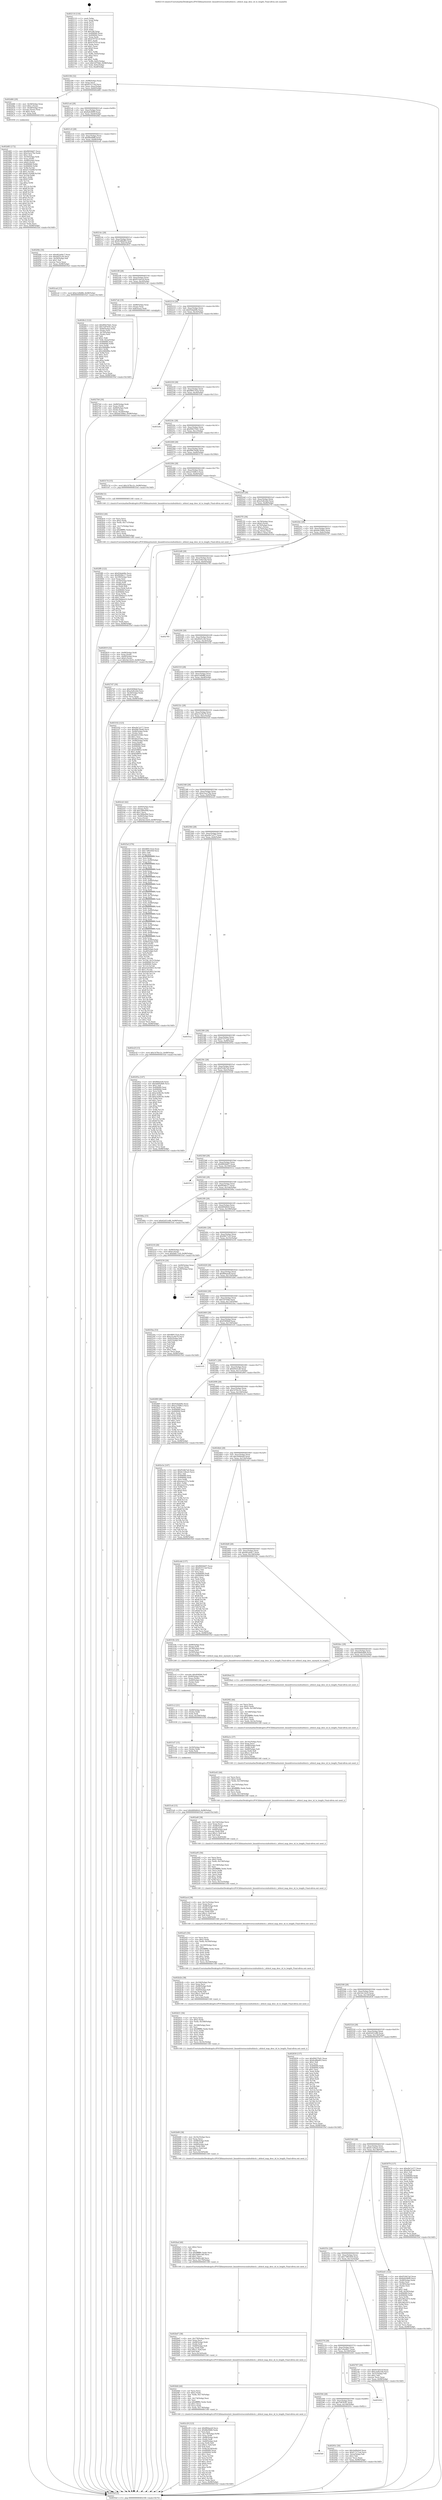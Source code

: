 digraph "0x402110" {
  label = "0x402110 (/mnt/c/Users/mathe/Desktop/tcc/POCII/binaries/extr_linuxdriversscsiufsufshcd.c_ufshcd_map_desc_id_to_length_Final-ollvm.out::main(0))"
  labelloc = "t"
  node[shape=record]

  Entry [label="",width=0.3,height=0.3,shape=circle,fillcolor=black,style=filled]
  "0x402184" [label="{
     0x402184 [32]\l
     | [instrs]\l
     &nbsp;&nbsp;0x402184 \<+6\>: mov -0x98(%rbp),%eax\l
     &nbsp;&nbsp;0x40218a \<+2\>: mov %eax,%ecx\l
     &nbsp;&nbsp;0x40218c \<+6\>: sub $0x833113ef,%ecx\l
     &nbsp;&nbsp;0x402192 \<+6\>: mov %eax,-0xac(%rbp)\l
     &nbsp;&nbsp;0x402198 \<+6\>: mov %ecx,-0xb0(%rbp)\l
     &nbsp;&nbsp;0x40219e \<+6\>: je 0000000000402d66 \<main+0xc56\>\l
  }"]
  "0x402d66" [label="{
     0x402d66 [29]\l
     | [instrs]\l
     &nbsp;&nbsp;0x402d66 \<+4\>: mov -0x58(%rbp),%rax\l
     &nbsp;&nbsp;0x402d6a \<+6\>: movl $0x1,(%rax)\l
     &nbsp;&nbsp;0x402d70 \<+4\>: mov -0x58(%rbp),%rax\l
     &nbsp;&nbsp;0x402d74 \<+3\>: movslq (%rax),%rax\l
     &nbsp;&nbsp;0x402d77 \<+4\>: shl $0x2,%rax\l
     &nbsp;&nbsp;0x402d7b \<+3\>: mov %rax,%rdi\l
     &nbsp;&nbsp;0x402d7e \<+5\>: call 0000000000401050 \<malloc@plt\>\l
     | [calls]\l
     &nbsp;&nbsp;0x401050 \{1\} (unknown)\l
  }"]
  "0x4021a4" [label="{
     0x4021a4 [28]\l
     | [instrs]\l
     &nbsp;&nbsp;0x4021a4 \<+5\>: jmp 00000000004021a9 \<main+0x99\>\l
     &nbsp;&nbsp;0x4021a9 \<+6\>: mov -0xac(%rbp),%eax\l
     &nbsp;&nbsp;0x4021af \<+5\>: sub $0x8a0c80f9,%eax\l
     &nbsp;&nbsp;0x4021b4 \<+6\>: mov %eax,-0xb4(%rbp)\l
     &nbsp;&nbsp;0x4021ba \<+6\>: je 0000000000402f4b \<main+0xe3b\>\l
  }"]
  Exit [label="",width=0.3,height=0.3,shape=circle,fillcolor=black,style=filled,peripheries=2]
  "0x402f4b" [label="{
     0x402f4b [30]\l
     | [instrs]\l
     &nbsp;&nbsp;0x402f4b \<+5\>: mov $0x462a64c7,%eax\l
     &nbsp;&nbsp;0x402f50 \<+5\>: mov $0xb925c26,%ecx\l
     &nbsp;&nbsp;0x402f55 \<+3\>: mov -0x29(%rbp),%dl\l
     &nbsp;&nbsp;0x402f58 \<+3\>: test $0x1,%dl\l
     &nbsp;&nbsp;0x402f5b \<+3\>: cmovne %ecx,%eax\l
     &nbsp;&nbsp;0x402f5e \<+6\>: mov %eax,-0x98(%rbp)\l
     &nbsp;&nbsp;0x402f64 \<+5\>: jmp 00000000004035ef \<main+0x14df\>\l
  }"]
  "0x4021c0" [label="{
     0x4021c0 [28]\l
     | [instrs]\l
     &nbsp;&nbsp;0x4021c0 \<+5\>: jmp 00000000004021c5 \<main+0xb5\>\l
     &nbsp;&nbsp;0x4021c5 \<+6\>: mov -0xac(%rbp),%eax\l
     &nbsp;&nbsp;0x4021cb \<+5\>: sub $0x8befbffd,%eax\l
     &nbsp;&nbsp;0x4021d0 \<+6\>: mov %eax,-0xb8(%rbp)\l
     &nbsp;&nbsp;0x4021d6 \<+6\>: je 0000000000402ca4 \<main+0xb94\>\l
  }"]
  "0x4031e6" [label="{
     0x4031e6 [15]\l
     | [instrs]\l
     &nbsp;&nbsp;0x4031e6 \<+10\>: movl $0xfd00d0c6,-0x98(%rbp)\l
     &nbsp;&nbsp;0x4031f0 \<+5\>: jmp 00000000004035ef \<main+0x14df\>\l
  }"]
  "0x402ca4" [label="{
     0x402ca4 [15]\l
     | [instrs]\l
     &nbsp;&nbsp;0x402ca4 \<+10\>: movl $0xe1d9dffd,-0x98(%rbp)\l
     &nbsp;&nbsp;0x402cae \<+5\>: jmp 00000000004035ef \<main+0x14df\>\l
  }"]
  "0x4021dc" [label="{
     0x4021dc [28]\l
     | [instrs]\l
     &nbsp;&nbsp;0x4021dc \<+5\>: jmp 00000000004021e1 \<main+0xd1\>\l
     &nbsp;&nbsp;0x4021e1 \<+6\>: mov -0xac(%rbp),%eax\l
     &nbsp;&nbsp;0x4021e7 \<+5\>: sub $0x8cd8bd93,%eax\l
     &nbsp;&nbsp;0x4021ec \<+6\>: mov %eax,-0xbc(%rbp)\l
     &nbsp;&nbsp;0x4021f2 \<+6\>: je 00000000004028c2 \<main+0x7b2\>\l
  }"]
  "0x4031d7" [label="{
     0x4031d7 [15]\l
     | [instrs]\l
     &nbsp;&nbsp;0x4031d7 \<+4\>: mov -0x50(%rbp),%rdx\l
     &nbsp;&nbsp;0x4031db \<+3\>: mov (%rdx),%rdx\l
     &nbsp;&nbsp;0x4031de \<+3\>: mov %rdx,%rdi\l
     &nbsp;&nbsp;0x4031e1 \<+5\>: call 0000000000401030 \<free@plt\>\l
     | [calls]\l
     &nbsp;&nbsp;0x401030 \{1\} (unknown)\l
  }"]
  "0x4028c2" [label="{
     0x4028c2 [122]\l
     | [instrs]\l
     &nbsp;&nbsp;0x4028c2 \<+5\>: mov $0x99437b41,%eax\l
     &nbsp;&nbsp;0x4028c7 \<+5\>: mov $0x7e8763f1,%ecx\l
     &nbsp;&nbsp;0x4028cc \<+4\>: mov -0x60(%rbp),%rdx\l
     &nbsp;&nbsp;0x4028d0 \<+2\>: mov (%rdx),%esi\l
     &nbsp;&nbsp;0x4028d2 \<+4\>: mov -0x70(%rbp),%rdx\l
     &nbsp;&nbsp;0x4028d6 \<+2\>: cmp (%rdx),%esi\l
     &nbsp;&nbsp;0x4028d8 \<+4\>: setl %dil\l
     &nbsp;&nbsp;0x4028dc \<+4\>: and $0x1,%dil\l
     &nbsp;&nbsp;0x4028e0 \<+4\>: mov %dil,-0x2a(%rbp)\l
     &nbsp;&nbsp;0x4028e4 \<+7\>: mov 0x406060,%esi\l
     &nbsp;&nbsp;0x4028eb \<+8\>: mov 0x406064,%r8d\l
     &nbsp;&nbsp;0x4028f3 \<+3\>: mov %esi,%r9d\l
     &nbsp;&nbsp;0x4028f6 \<+7\>: add $0x246fd8bc,%r9d\l
     &nbsp;&nbsp;0x4028fd \<+4\>: sub $0x1,%r9d\l
     &nbsp;&nbsp;0x402901 \<+7\>: sub $0x246fd8bc,%r9d\l
     &nbsp;&nbsp;0x402908 \<+4\>: imul %r9d,%esi\l
     &nbsp;&nbsp;0x40290c \<+3\>: and $0x1,%esi\l
     &nbsp;&nbsp;0x40290f \<+3\>: cmp $0x0,%esi\l
     &nbsp;&nbsp;0x402912 \<+4\>: sete %dil\l
     &nbsp;&nbsp;0x402916 \<+4\>: cmp $0xa,%r8d\l
     &nbsp;&nbsp;0x40291a \<+4\>: setl %r10b\l
     &nbsp;&nbsp;0x40291e \<+3\>: mov %dil,%r11b\l
     &nbsp;&nbsp;0x402921 \<+3\>: and %r10b,%r11b\l
     &nbsp;&nbsp;0x402924 \<+3\>: xor %r10b,%dil\l
     &nbsp;&nbsp;0x402927 \<+3\>: or %dil,%r11b\l
     &nbsp;&nbsp;0x40292a \<+4\>: test $0x1,%r11b\l
     &nbsp;&nbsp;0x40292e \<+3\>: cmovne %ecx,%eax\l
     &nbsp;&nbsp;0x402931 \<+6\>: mov %eax,-0x98(%rbp)\l
     &nbsp;&nbsp;0x402937 \<+5\>: jmp 00000000004035ef \<main+0x14df\>\l
  }"]
  "0x4021f8" [label="{
     0x4021f8 [28]\l
     | [instrs]\l
     &nbsp;&nbsp;0x4021f8 \<+5\>: jmp 00000000004021fd \<main+0xed\>\l
     &nbsp;&nbsp;0x4021fd \<+6\>: mov -0xac(%rbp),%eax\l
     &nbsp;&nbsp;0x402203 \<+5\>: sub $0x915eb1ef,%eax\l
     &nbsp;&nbsp;0x402208 \<+6\>: mov %eax,-0xc0(%rbp)\l
     &nbsp;&nbsp;0x40220e \<+6\>: je 00000000004027a6 \<main+0x696\>\l
  }"]
  "0x4031c2" [label="{
     0x4031c2 [21]\l
     | [instrs]\l
     &nbsp;&nbsp;0x4031c2 \<+4\>: mov -0x68(%rbp),%rdx\l
     &nbsp;&nbsp;0x4031c6 \<+3\>: mov (%rdx),%rdx\l
     &nbsp;&nbsp;0x4031c9 \<+3\>: mov %rdx,%rdi\l
     &nbsp;&nbsp;0x4031cc \<+6\>: mov %eax,-0x184(%rbp)\l
     &nbsp;&nbsp;0x4031d2 \<+5\>: call 0000000000401030 \<free@plt\>\l
     | [calls]\l
     &nbsp;&nbsp;0x401030 \{1\} (unknown)\l
  }"]
  "0x4027a6" [label="{
     0x4027a6 [19]\l
     | [instrs]\l
     &nbsp;&nbsp;0x4027a6 \<+7\>: mov -0x88(%rbp),%rax\l
     &nbsp;&nbsp;0x4027ad \<+3\>: mov (%rax),%rax\l
     &nbsp;&nbsp;0x4027b0 \<+4\>: mov 0x8(%rax),%rdi\l
     &nbsp;&nbsp;0x4027b4 \<+5\>: call 0000000000401060 \<atoi@plt\>\l
     | [calls]\l
     &nbsp;&nbsp;0x401060 \{1\} (unknown)\l
  }"]
  "0x402214" [label="{
     0x402214 [28]\l
     | [instrs]\l
     &nbsp;&nbsp;0x402214 \<+5\>: jmp 0000000000402219 \<main+0x109\>\l
     &nbsp;&nbsp;0x402219 \<+6\>: mov -0xac(%rbp),%eax\l
     &nbsp;&nbsp;0x40221f \<+5\>: sub $0x93dab0fe,%eax\l
     &nbsp;&nbsp;0x402224 \<+6\>: mov %eax,-0xc4(%rbp)\l
     &nbsp;&nbsp;0x40222a \<+6\>: je 0000000000403574 \<main+0x1464\>\l
  }"]
  "0x4031a5" [label="{
     0x4031a5 [29]\l
     | [instrs]\l
     &nbsp;&nbsp;0x4031a5 \<+10\>: movabs $0x4040b6,%rdi\l
     &nbsp;&nbsp;0x4031af \<+4\>: mov -0x40(%rbp),%rdx\l
     &nbsp;&nbsp;0x4031b3 \<+2\>: mov %eax,(%rdx)\l
     &nbsp;&nbsp;0x4031b5 \<+4\>: mov -0x40(%rbp),%rdx\l
     &nbsp;&nbsp;0x4031b9 \<+2\>: mov (%rdx),%esi\l
     &nbsp;&nbsp;0x4031bb \<+2\>: mov $0x0,%al\l
     &nbsp;&nbsp;0x4031bd \<+5\>: call 0000000000401040 \<printf@plt\>\l
     | [calls]\l
     &nbsp;&nbsp;0x401040 \{1\} (unknown)\l
  }"]
  "0x403574" [label="{
     0x403574\l
  }", style=dashed]
  "0x402230" [label="{
     0x402230 [28]\l
     | [instrs]\l
     &nbsp;&nbsp;0x402230 \<+5\>: jmp 0000000000402235 \<main+0x125\>\l
     &nbsp;&nbsp;0x402235 \<+6\>: mov -0xac(%rbp),%eax\l
     &nbsp;&nbsp;0x40223b \<+5\>: sub $0x989135cb,%eax\l
     &nbsp;&nbsp;0x402240 \<+6\>: mov %eax,-0xc8(%rbp)\l
     &nbsp;&nbsp;0x402246 \<+6\>: je 000000000040324c \<main+0x113c\>\l
  }"]
  "0x402ff0" [label="{
     0x402ff0 [122]\l
     | [instrs]\l
     &nbsp;&nbsp;0x402ff0 \<+5\>: mov $0x93dab0fe,%ecx\l
     &nbsp;&nbsp;0x402ff5 \<+5\>: mov $0xf928dc17,%edx\l
     &nbsp;&nbsp;0x402ffa \<+6\>: mov -0x180(%rbp),%esi\l
     &nbsp;&nbsp;0x403000 \<+3\>: imul %eax,%esi\l
     &nbsp;&nbsp;0x403003 \<+4\>: mov -0x50(%rbp),%rdi\l
     &nbsp;&nbsp;0x403007 \<+3\>: mov (%rdi),%rdi\l
     &nbsp;&nbsp;0x40300a \<+4\>: mov -0x48(%rbp),%r8\l
     &nbsp;&nbsp;0x40300e \<+3\>: movslq (%r8),%r8\l
     &nbsp;&nbsp;0x403011 \<+4\>: mov %esi,(%rdi,%r8,4)\l
     &nbsp;&nbsp;0x403015 \<+7\>: mov 0x406060,%eax\l
     &nbsp;&nbsp;0x40301c \<+7\>: mov 0x406064,%esi\l
     &nbsp;&nbsp;0x403023 \<+3\>: mov %eax,%r9d\l
     &nbsp;&nbsp;0x403026 \<+7\>: sub $0x584dea53,%r9d\l
     &nbsp;&nbsp;0x40302d \<+4\>: sub $0x1,%r9d\l
     &nbsp;&nbsp;0x403031 \<+7\>: add $0x584dea53,%r9d\l
     &nbsp;&nbsp;0x403038 \<+4\>: imul %r9d,%eax\l
     &nbsp;&nbsp;0x40303c \<+3\>: and $0x1,%eax\l
     &nbsp;&nbsp;0x40303f \<+3\>: cmp $0x0,%eax\l
     &nbsp;&nbsp;0x403042 \<+4\>: sete %r10b\l
     &nbsp;&nbsp;0x403046 \<+3\>: cmp $0xa,%esi\l
     &nbsp;&nbsp;0x403049 \<+4\>: setl %r11b\l
     &nbsp;&nbsp;0x40304d \<+3\>: mov %r10b,%bl\l
     &nbsp;&nbsp;0x403050 \<+3\>: and %r11b,%bl\l
     &nbsp;&nbsp;0x403053 \<+3\>: xor %r11b,%r10b\l
     &nbsp;&nbsp;0x403056 \<+3\>: or %r10b,%bl\l
     &nbsp;&nbsp;0x403059 \<+3\>: test $0x1,%bl\l
     &nbsp;&nbsp;0x40305c \<+3\>: cmovne %edx,%ecx\l
     &nbsp;&nbsp;0x40305f \<+6\>: mov %ecx,-0x98(%rbp)\l
     &nbsp;&nbsp;0x403065 \<+5\>: jmp 00000000004035ef \<main+0x14df\>\l
  }"]
  "0x40324c" [label="{
     0x40324c\l
  }", style=dashed]
  "0x40224c" [label="{
     0x40224c [28]\l
     | [instrs]\l
     &nbsp;&nbsp;0x40224c \<+5\>: jmp 0000000000402251 \<main+0x141\>\l
     &nbsp;&nbsp;0x402251 \<+6\>: mov -0xac(%rbp),%eax\l
     &nbsp;&nbsp;0x402257 \<+5\>: sub $0x99437b41,%eax\l
     &nbsp;&nbsp;0x40225c \<+6\>: mov %eax,-0xcc(%rbp)\l
     &nbsp;&nbsp;0x402262 \<+6\>: je 0000000000403291 \<main+0x1181\>\l
  }"]
  "0x402fc4" [label="{
     0x402fc4 [44]\l
     | [instrs]\l
     &nbsp;&nbsp;0x402fc4 \<+2\>: xor %ecx,%ecx\l
     &nbsp;&nbsp;0x402fc6 \<+5\>: mov $0x2,%edx\l
     &nbsp;&nbsp;0x402fcb \<+6\>: mov %edx,-0x17c(%rbp)\l
     &nbsp;&nbsp;0x402fd1 \<+1\>: cltd\l
     &nbsp;&nbsp;0x402fd2 \<+6\>: mov -0x17c(%rbp),%esi\l
     &nbsp;&nbsp;0x402fd8 \<+2\>: idiv %esi\l
     &nbsp;&nbsp;0x402fda \<+6\>: imul $0xfffffffe,%edx,%edx\l
     &nbsp;&nbsp;0x402fe0 \<+3\>: sub $0x1,%ecx\l
     &nbsp;&nbsp;0x402fe3 \<+2\>: sub %ecx,%edx\l
     &nbsp;&nbsp;0x402fe5 \<+6\>: mov %edx,-0x180(%rbp)\l
     &nbsp;&nbsp;0x402feb \<+5\>: call 0000000000401160 \<next_i\>\l
     | [calls]\l
     &nbsp;&nbsp;0x401160 \{1\} (/mnt/c/Users/mathe/Desktop/tcc/POCII/binaries/extr_linuxdriversscsiufsufshcd.c_ufshcd_map_desc_id_to_length_Final-ollvm.out::next_i)\l
  }"]
  "0x403291" [label="{
     0x403291\l
  }", style=dashed]
  "0x402268" [label="{
     0x402268 [28]\l
     | [instrs]\l
     &nbsp;&nbsp;0x402268 \<+5\>: jmp 000000000040226d \<main+0x15d\>\l
     &nbsp;&nbsp;0x40226d \<+6\>: mov -0xac(%rbp),%eax\l
     &nbsp;&nbsp;0x402273 \<+5\>: sub $0x99b70ed0,%eax\l
     &nbsp;&nbsp;0x402278 \<+6\>: mov %eax,-0xd0(%rbp)\l
     &nbsp;&nbsp;0x40227e \<+6\>: je 000000000040317d \<main+0x106d\>\l
  }"]
  "0x402d83" [label="{
     0x402d83 [172]\l
     | [instrs]\l
     &nbsp;&nbsp;0x402d83 \<+5\>: mov $0xf682bb07,%ecx\l
     &nbsp;&nbsp;0x402d88 \<+5\>: mov $0xe5ace79a,%edx\l
     &nbsp;&nbsp;0x402d8d \<+3\>: mov $0x1,%sil\l
     &nbsp;&nbsp;0x402d90 \<+4\>: mov -0x50(%rbp),%rdi\l
     &nbsp;&nbsp;0x402d94 \<+3\>: mov %rax,(%rdi)\l
     &nbsp;&nbsp;0x402d97 \<+4\>: mov -0x48(%rbp),%rax\l
     &nbsp;&nbsp;0x402d9b \<+6\>: movl $0x0,(%rax)\l
     &nbsp;&nbsp;0x402da1 \<+8\>: mov 0x406060,%r8d\l
     &nbsp;&nbsp;0x402da9 \<+8\>: mov 0x406064,%r9d\l
     &nbsp;&nbsp;0x402db1 \<+3\>: mov %r8d,%r10d\l
     &nbsp;&nbsp;0x402db4 \<+7\>: sub $0xd110268f,%r10d\l
     &nbsp;&nbsp;0x402dbb \<+4\>: sub $0x1,%r10d\l
     &nbsp;&nbsp;0x402dbf \<+7\>: add $0xd110268f,%r10d\l
     &nbsp;&nbsp;0x402dc6 \<+4\>: imul %r10d,%r8d\l
     &nbsp;&nbsp;0x402dca \<+4\>: and $0x1,%r8d\l
     &nbsp;&nbsp;0x402dce \<+4\>: cmp $0x0,%r8d\l
     &nbsp;&nbsp;0x402dd2 \<+4\>: sete %r11b\l
     &nbsp;&nbsp;0x402dd6 \<+4\>: cmp $0xa,%r9d\l
     &nbsp;&nbsp;0x402dda \<+3\>: setl %bl\l
     &nbsp;&nbsp;0x402ddd \<+3\>: mov %r11b,%r14b\l
     &nbsp;&nbsp;0x402de0 \<+4\>: xor $0xff,%r14b\l
     &nbsp;&nbsp;0x402de4 \<+3\>: mov %bl,%r15b\l
     &nbsp;&nbsp;0x402de7 \<+4\>: xor $0xff,%r15b\l
     &nbsp;&nbsp;0x402deb \<+4\>: xor $0x0,%sil\l
     &nbsp;&nbsp;0x402def \<+3\>: mov %r14b,%r12b\l
     &nbsp;&nbsp;0x402df2 \<+4\>: and $0x0,%r12b\l
     &nbsp;&nbsp;0x402df6 \<+3\>: and %sil,%r11b\l
     &nbsp;&nbsp;0x402df9 \<+3\>: mov %r15b,%r13b\l
     &nbsp;&nbsp;0x402dfc \<+4\>: and $0x0,%r13b\l
     &nbsp;&nbsp;0x402e00 \<+3\>: and %sil,%bl\l
     &nbsp;&nbsp;0x402e03 \<+3\>: or %r11b,%r12b\l
     &nbsp;&nbsp;0x402e06 \<+3\>: or %bl,%r13b\l
     &nbsp;&nbsp;0x402e09 \<+3\>: xor %r13b,%r12b\l
     &nbsp;&nbsp;0x402e0c \<+3\>: or %r15b,%r14b\l
     &nbsp;&nbsp;0x402e0f \<+4\>: xor $0xff,%r14b\l
     &nbsp;&nbsp;0x402e13 \<+4\>: or $0x0,%sil\l
     &nbsp;&nbsp;0x402e17 \<+3\>: and %sil,%r14b\l
     &nbsp;&nbsp;0x402e1a \<+3\>: or %r14b,%r12b\l
     &nbsp;&nbsp;0x402e1d \<+4\>: test $0x1,%r12b\l
     &nbsp;&nbsp;0x402e21 \<+3\>: cmovne %edx,%ecx\l
     &nbsp;&nbsp;0x402e24 \<+6\>: mov %ecx,-0x98(%rbp)\l
     &nbsp;&nbsp;0x402e2a \<+5\>: jmp 00000000004035ef \<main+0x14df\>\l
  }"]
  "0x40317d" [label="{
     0x40317d [15]\l
     | [instrs]\l
     &nbsp;&nbsp;0x40317d \<+10\>: movl $0x1478cc2c,-0x98(%rbp)\l
     &nbsp;&nbsp;0x403187 \<+5\>: jmp 00000000004035ef \<main+0x14df\>\l
  }"]
  "0x402284" [label="{
     0x402284 [28]\l
     | [instrs]\l
     &nbsp;&nbsp;0x402284 \<+5\>: jmp 0000000000402289 \<main+0x179\>\l
     &nbsp;&nbsp;0x402289 \<+6\>: mov -0xac(%rbp),%eax\l
     &nbsp;&nbsp;0x40228f \<+5\>: sub $0xa210d8c3,%eax\l
     &nbsp;&nbsp;0x402294 \<+6\>: mov %eax,-0xd4(%rbp)\l
     &nbsp;&nbsp;0x40229a \<+6\>: je 0000000000402fbf \<main+0xeaf\>\l
  }"]
  "0x402c29" [label="{
     0x402c29 [123]\l
     | [instrs]\l
     &nbsp;&nbsp;0x402c29 \<+5\>: mov $0xff44aee8,%ecx\l
     &nbsp;&nbsp;0x402c2e \<+5\>: mov $0x8befbffd,%edx\l
     &nbsp;&nbsp;0x402c33 \<+2\>: xor %esi,%esi\l
     &nbsp;&nbsp;0x402c35 \<+7\>: mov -0x178(%rbp),%r9d\l
     &nbsp;&nbsp;0x402c3c \<+4\>: imul %eax,%r9d\l
     &nbsp;&nbsp;0x402c40 \<+4\>: mov -0x68(%rbp),%rdi\l
     &nbsp;&nbsp;0x402c44 \<+3\>: mov (%rdi),%rdi\l
     &nbsp;&nbsp;0x402c47 \<+4\>: mov -0x60(%rbp),%r8\l
     &nbsp;&nbsp;0x402c4b \<+3\>: movslq (%r8),%r8\l
     &nbsp;&nbsp;0x402c4e \<+4\>: imul $0x1c,%r8,%r8\l
     &nbsp;&nbsp;0x402c52 \<+3\>: add %r8,%rdi\l
     &nbsp;&nbsp;0x402c55 \<+4\>: mov %r9d,0x18(%rdi)\l
     &nbsp;&nbsp;0x402c59 \<+7\>: mov 0x406060,%eax\l
     &nbsp;&nbsp;0x402c60 \<+8\>: mov 0x406064,%r9d\l
     &nbsp;&nbsp;0x402c68 \<+3\>: sub $0x1,%esi\l
     &nbsp;&nbsp;0x402c6b \<+3\>: mov %eax,%r10d\l
     &nbsp;&nbsp;0x402c6e \<+3\>: add %esi,%r10d\l
     &nbsp;&nbsp;0x402c71 \<+4\>: imul %r10d,%eax\l
     &nbsp;&nbsp;0x402c75 \<+3\>: and $0x1,%eax\l
     &nbsp;&nbsp;0x402c78 \<+3\>: cmp $0x0,%eax\l
     &nbsp;&nbsp;0x402c7b \<+4\>: sete %r11b\l
     &nbsp;&nbsp;0x402c7f \<+4\>: cmp $0xa,%r9d\l
     &nbsp;&nbsp;0x402c83 \<+3\>: setl %bl\l
     &nbsp;&nbsp;0x402c86 \<+3\>: mov %r11b,%r14b\l
     &nbsp;&nbsp;0x402c89 \<+3\>: and %bl,%r14b\l
     &nbsp;&nbsp;0x402c8c \<+3\>: xor %bl,%r11b\l
     &nbsp;&nbsp;0x402c8f \<+3\>: or %r11b,%r14b\l
     &nbsp;&nbsp;0x402c92 \<+4\>: test $0x1,%r14b\l
     &nbsp;&nbsp;0x402c96 \<+3\>: cmovne %edx,%ecx\l
     &nbsp;&nbsp;0x402c99 \<+6\>: mov %ecx,-0x98(%rbp)\l
     &nbsp;&nbsp;0x402c9f \<+5\>: jmp 00000000004035ef \<main+0x14df\>\l
  }"]
  "0x402fbf" [label="{
     0x402fbf [5]\l
     | [instrs]\l
     &nbsp;&nbsp;0x402fbf \<+5\>: call 0000000000401160 \<next_i\>\l
     | [calls]\l
     &nbsp;&nbsp;0x401160 \{1\} (/mnt/c/Users/mathe/Desktop/tcc/POCII/binaries/extr_linuxdriversscsiufsufshcd.c_ufshcd_map_desc_id_to_length_Final-ollvm.out::next_i)\l
  }"]
  "0x4022a0" [label="{
     0x4022a0 [28]\l
     | [instrs]\l
     &nbsp;&nbsp;0x4022a0 \<+5\>: jmp 00000000004022a5 \<main+0x195\>\l
     &nbsp;&nbsp;0x4022a5 \<+6\>: mov -0xac(%rbp),%eax\l
     &nbsp;&nbsp;0x4022ab \<+5\>: sub $0xa5e8cebd,%eax\l
     &nbsp;&nbsp;0x4022b0 \<+6\>: mov %eax,-0xd8(%rbp)\l
     &nbsp;&nbsp;0x4022b6 \<+6\>: je 00000000004027f5 \<main+0x6e5\>\l
  }"]
  "0x402bfd" [label="{
     0x402bfd [44]\l
     | [instrs]\l
     &nbsp;&nbsp;0x402bfd \<+2\>: xor %ecx,%ecx\l
     &nbsp;&nbsp;0x402bff \<+5\>: mov $0x2,%edx\l
     &nbsp;&nbsp;0x402c04 \<+6\>: mov %edx,-0x174(%rbp)\l
     &nbsp;&nbsp;0x402c0a \<+1\>: cltd\l
     &nbsp;&nbsp;0x402c0b \<+6\>: mov -0x174(%rbp),%esi\l
     &nbsp;&nbsp;0x402c11 \<+2\>: idiv %esi\l
     &nbsp;&nbsp;0x402c13 \<+6\>: imul $0xfffffffe,%edx,%edx\l
     &nbsp;&nbsp;0x402c19 \<+3\>: sub $0x1,%ecx\l
     &nbsp;&nbsp;0x402c1c \<+2\>: sub %ecx,%edx\l
     &nbsp;&nbsp;0x402c1e \<+6\>: mov %edx,-0x178(%rbp)\l
     &nbsp;&nbsp;0x402c24 \<+5\>: call 0000000000401160 \<next_i\>\l
     | [calls]\l
     &nbsp;&nbsp;0x401160 \{1\} (/mnt/c/Users/mathe/Desktop/tcc/POCII/binaries/extr_linuxdriversscsiufsufshcd.c_ufshcd_map_desc_id_to_length_Final-ollvm.out::next_i)\l
  }"]
  "0x4027f5" [label="{
     0x4027f5 [36]\l
     | [instrs]\l
     &nbsp;&nbsp;0x4027f5 \<+4\>: mov -0x78(%rbp),%rax\l
     &nbsp;&nbsp;0x4027f9 \<+6\>: movl $0x0,(%rax)\l
     &nbsp;&nbsp;0x4027ff \<+4\>: mov -0x70(%rbp),%rax\l
     &nbsp;&nbsp;0x402803 \<+6\>: movl $0x1,(%rax)\l
     &nbsp;&nbsp;0x402809 \<+4\>: mov -0x70(%rbp),%rax\l
     &nbsp;&nbsp;0x40280d \<+3\>: movslq (%rax),%rax\l
     &nbsp;&nbsp;0x402810 \<+4\>: imul $0x1c,%rax,%rdi\l
     &nbsp;&nbsp;0x402814 \<+5\>: call 0000000000401050 \<malloc@plt\>\l
     | [calls]\l
     &nbsp;&nbsp;0x401050 \{1\} (unknown)\l
  }"]
  "0x4022bc" [label="{
     0x4022bc [28]\l
     | [instrs]\l
     &nbsp;&nbsp;0x4022bc \<+5\>: jmp 00000000004022c1 \<main+0x1b1\>\l
     &nbsp;&nbsp;0x4022c1 \<+6\>: mov -0xac(%rbp),%eax\l
     &nbsp;&nbsp;0x4022c7 \<+5\>: sub $0xbdc5f4be,%eax\l
     &nbsp;&nbsp;0x4022cc \<+6\>: mov %eax,-0xdc(%rbp)\l
     &nbsp;&nbsp;0x4022d2 \<+6\>: je 00000000004027d7 \<main+0x6c7\>\l
  }"]
  "0x402bd7" [label="{
     0x402bd7 [38]\l
     | [instrs]\l
     &nbsp;&nbsp;0x402bd7 \<+6\>: mov -0x170(%rbp),%ecx\l
     &nbsp;&nbsp;0x402bdd \<+3\>: imul %eax,%ecx\l
     &nbsp;&nbsp;0x402be0 \<+4\>: mov -0x68(%rbp),%rdi\l
     &nbsp;&nbsp;0x402be4 \<+3\>: mov (%rdi),%rdi\l
     &nbsp;&nbsp;0x402be7 \<+4\>: mov -0x60(%rbp),%r8\l
     &nbsp;&nbsp;0x402beb \<+3\>: movslq (%r8),%r8\l
     &nbsp;&nbsp;0x402bee \<+4\>: imul $0x1c,%r8,%r8\l
     &nbsp;&nbsp;0x402bf2 \<+3\>: add %r8,%rdi\l
     &nbsp;&nbsp;0x402bf5 \<+3\>: mov %ecx,0x14(%rdi)\l
     &nbsp;&nbsp;0x402bf8 \<+5\>: call 0000000000401160 \<next_i\>\l
     | [calls]\l
     &nbsp;&nbsp;0x401160 \{1\} (/mnt/c/Users/mathe/Desktop/tcc/POCII/binaries/extr_linuxdriversscsiufsufshcd.c_ufshcd_map_desc_id_to_length_Final-ollvm.out::next_i)\l
  }"]
  "0x4027d7" [label="{
     0x4027d7 [30]\l
     | [instrs]\l
     &nbsp;&nbsp;0x4027d7 \<+5\>: mov $0x9369bbf,%eax\l
     &nbsp;&nbsp;0x4027dc \<+5\>: mov $0xa5e8cebd,%ecx\l
     &nbsp;&nbsp;0x4027e1 \<+3\>: mov -0x30(%rbp),%edx\l
     &nbsp;&nbsp;0x4027e4 \<+3\>: cmp $0x0,%edx\l
     &nbsp;&nbsp;0x4027e7 \<+3\>: cmove %ecx,%eax\l
     &nbsp;&nbsp;0x4027ea \<+6\>: mov %eax,-0x98(%rbp)\l
     &nbsp;&nbsp;0x4027f0 \<+5\>: jmp 00000000004035ef \<main+0x14df\>\l
  }"]
  "0x4022d8" [label="{
     0x4022d8 [28]\l
     | [instrs]\l
     &nbsp;&nbsp;0x4022d8 \<+5\>: jmp 00000000004022dd \<main+0x1cd\>\l
     &nbsp;&nbsp;0x4022dd \<+6\>: mov -0xac(%rbp),%eax\l
     &nbsp;&nbsp;0x4022e3 \<+5\>: sub $0xc2e8a1dd,%eax\l
     &nbsp;&nbsp;0x4022e8 \<+6\>: mov %eax,-0xe0(%rbp)\l
     &nbsp;&nbsp;0x4022ee \<+6\>: je 0000000000402785 \<main+0x675\>\l
  }"]
  "0x402baf" [label="{
     0x402baf [40]\l
     | [instrs]\l
     &nbsp;&nbsp;0x402baf \<+5\>: mov $0x2,%ecx\l
     &nbsp;&nbsp;0x402bb4 \<+1\>: cltd\l
     &nbsp;&nbsp;0x402bb5 \<+2\>: idiv %ecx\l
     &nbsp;&nbsp;0x402bb7 \<+6\>: imul $0xfffffffe,%edx,%ecx\l
     &nbsp;&nbsp;0x402bbd \<+6\>: sub $0x3dd0ccd6,%ecx\l
     &nbsp;&nbsp;0x402bc3 \<+3\>: add $0x1,%ecx\l
     &nbsp;&nbsp;0x402bc6 \<+6\>: add $0x3dd0ccd6,%ecx\l
     &nbsp;&nbsp;0x402bcc \<+6\>: mov %ecx,-0x170(%rbp)\l
     &nbsp;&nbsp;0x402bd2 \<+5\>: call 0000000000401160 \<next_i\>\l
     | [calls]\l
     &nbsp;&nbsp;0x401160 \{1\} (/mnt/c/Users/mathe/Desktop/tcc/POCII/binaries/extr_linuxdriversscsiufsufshcd.c_ufshcd_map_desc_id_to_length_Final-ollvm.out::next_i)\l
  }"]
  "0x402785" [label="{
     0x402785\l
  }", style=dashed]
  "0x4022f4" [label="{
     0x4022f4 [28]\l
     | [instrs]\l
     &nbsp;&nbsp;0x4022f4 \<+5\>: jmp 00000000004022f9 \<main+0x1e9\>\l
     &nbsp;&nbsp;0x4022f9 \<+6\>: mov -0xac(%rbp),%eax\l
     &nbsp;&nbsp;0x4022ff \<+5\>: sub $0xd0ef1c4d,%eax\l
     &nbsp;&nbsp;0x402304 \<+6\>: mov %eax,-0xe4(%rbp)\l
     &nbsp;&nbsp;0x40230a \<+6\>: je 0000000000403102 \<main+0xff2\>\l
  }"]
  "0x402b89" [label="{
     0x402b89 [38]\l
     | [instrs]\l
     &nbsp;&nbsp;0x402b89 \<+6\>: mov -0x16c(%rbp),%ecx\l
     &nbsp;&nbsp;0x402b8f \<+3\>: imul %eax,%ecx\l
     &nbsp;&nbsp;0x402b92 \<+4\>: mov -0x68(%rbp),%rdi\l
     &nbsp;&nbsp;0x402b96 \<+3\>: mov (%rdi),%rdi\l
     &nbsp;&nbsp;0x402b99 \<+4\>: mov -0x60(%rbp),%r8\l
     &nbsp;&nbsp;0x402b9d \<+3\>: movslq (%r8),%r8\l
     &nbsp;&nbsp;0x402ba0 \<+4\>: imul $0x1c,%r8,%r8\l
     &nbsp;&nbsp;0x402ba4 \<+3\>: add %r8,%rdi\l
     &nbsp;&nbsp;0x402ba7 \<+3\>: mov %ecx,0x10(%rdi)\l
     &nbsp;&nbsp;0x402baa \<+5\>: call 0000000000401160 \<next_i\>\l
     | [calls]\l
     &nbsp;&nbsp;0x401160 \{1\} (/mnt/c/Users/mathe/Desktop/tcc/POCII/binaries/extr_linuxdriversscsiufsufshcd.c_ufshcd_map_desc_id_to_length_Final-ollvm.out::next_i)\l
  }"]
  "0x403102" [label="{
     0x403102 [123]\l
     | [instrs]\l
     &nbsp;&nbsp;0x403102 \<+5\>: mov $0xe9e7a577,%eax\l
     &nbsp;&nbsp;0x403107 \<+5\>: mov $0x99b70ed0,%ecx\l
     &nbsp;&nbsp;0x40310c \<+4\>: mov -0x48(%rbp),%rdx\l
     &nbsp;&nbsp;0x403110 \<+2\>: mov (%rdx),%esi\l
     &nbsp;&nbsp;0x403112 \<+6\>: sub $0xdd1d1062,%esi\l
     &nbsp;&nbsp;0x403118 \<+3\>: add $0x1,%esi\l
     &nbsp;&nbsp;0x40311b \<+6\>: add $0xdd1d1062,%esi\l
     &nbsp;&nbsp;0x403121 \<+4\>: mov -0x48(%rbp),%rdx\l
     &nbsp;&nbsp;0x403125 \<+2\>: mov %esi,(%rdx)\l
     &nbsp;&nbsp;0x403127 \<+7\>: mov 0x406060,%esi\l
     &nbsp;&nbsp;0x40312e \<+7\>: mov 0x406064,%edi\l
     &nbsp;&nbsp;0x403135 \<+3\>: mov %esi,%r8d\l
     &nbsp;&nbsp;0x403138 \<+7\>: add $0x658f85e,%r8d\l
     &nbsp;&nbsp;0x40313f \<+4\>: sub $0x1,%r8d\l
     &nbsp;&nbsp;0x403143 \<+7\>: sub $0x658f85e,%r8d\l
     &nbsp;&nbsp;0x40314a \<+4\>: imul %r8d,%esi\l
     &nbsp;&nbsp;0x40314e \<+3\>: and $0x1,%esi\l
     &nbsp;&nbsp;0x403151 \<+3\>: cmp $0x0,%esi\l
     &nbsp;&nbsp;0x403154 \<+4\>: sete %r9b\l
     &nbsp;&nbsp;0x403158 \<+3\>: cmp $0xa,%edi\l
     &nbsp;&nbsp;0x40315b \<+4\>: setl %r10b\l
     &nbsp;&nbsp;0x40315f \<+3\>: mov %r9b,%r11b\l
     &nbsp;&nbsp;0x403162 \<+3\>: and %r10b,%r11b\l
     &nbsp;&nbsp;0x403165 \<+3\>: xor %r10b,%r9b\l
     &nbsp;&nbsp;0x403168 \<+3\>: or %r9b,%r11b\l
     &nbsp;&nbsp;0x40316b \<+4\>: test $0x1,%r11b\l
     &nbsp;&nbsp;0x40316f \<+3\>: cmovne %ecx,%eax\l
     &nbsp;&nbsp;0x403172 \<+6\>: mov %eax,-0x98(%rbp)\l
     &nbsp;&nbsp;0x403178 \<+5\>: jmp 00000000004035ef \<main+0x14df\>\l
  }"]
  "0x402310" [label="{
     0x402310 [28]\l
     | [instrs]\l
     &nbsp;&nbsp;0x402310 \<+5\>: jmp 0000000000402315 \<main+0x205\>\l
     &nbsp;&nbsp;0x402315 \<+6\>: mov -0xac(%rbp),%eax\l
     &nbsp;&nbsp;0x40231b \<+5\>: sub $0xe1d9dffd,%eax\l
     &nbsp;&nbsp;0x402320 \<+6\>: mov %eax,-0xe8(%rbp)\l
     &nbsp;&nbsp;0x402326 \<+6\>: je 0000000000402cb3 \<main+0xba3\>\l
  }"]
  "0x402b51" [label="{
     0x402b51 [56]\l
     | [instrs]\l
     &nbsp;&nbsp;0x402b51 \<+2\>: xor %ecx,%ecx\l
     &nbsp;&nbsp;0x402b53 \<+5\>: mov $0x2,%edx\l
     &nbsp;&nbsp;0x402b58 \<+6\>: mov %edx,-0x168(%rbp)\l
     &nbsp;&nbsp;0x402b5e \<+1\>: cltd\l
     &nbsp;&nbsp;0x402b5f \<+6\>: mov -0x168(%rbp),%esi\l
     &nbsp;&nbsp;0x402b65 \<+2\>: idiv %esi\l
     &nbsp;&nbsp;0x402b67 \<+6\>: imul $0xfffffffe,%edx,%edx\l
     &nbsp;&nbsp;0x402b6d \<+3\>: mov %ecx,%r9d\l
     &nbsp;&nbsp;0x402b70 \<+3\>: sub %edx,%r9d\l
     &nbsp;&nbsp;0x402b73 \<+2\>: mov %ecx,%edx\l
     &nbsp;&nbsp;0x402b75 \<+3\>: sub $0x1,%edx\l
     &nbsp;&nbsp;0x402b78 \<+3\>: add %edx,%r9d\l
     &nbsp;&nbsp;0x402b7b \<+3\>: sub %r9d,%ecx\l
     &nbsp;&nbsp;0x402b7e \<+6\>: mov %ecx,-0x16c(%rbp)\l
     &nbsp;&nbsp;0x402b84 \<+5\>: call 0000000000401160 \<next_i\>\l
     | [calls]\l
     &nbsp;&nbsp;0x401160 \{1\} (/mnt/c/Users/mathe/Desktop/tcc/POCII/binaries/extr_linuxdriversscsiufsufshcd.c_ufshcd_map_desc_id_to_length_Final-ollvm.out::next_i)\l
  }"]
  "0x402cb3" [label="{
     0x402cb3 [42]\l
     | [instrs]\l
     &nbsp;&nbsp;0x402cb3 \<+4\>: mov -0x60(%rbp),%rax\l
     &nbsp;&nbsp;0x402cb7 \<+2\>: mov (%rax),%ecx\l
     &nbsp;&nbsp;0x402cb9 \<+6\>: add $0x18f4a09d,%ecx\l
     &nbsp;&nbsp;0x402cbf \<+3\>: add $0x1,%ecx\l
     &nbsp;&nbsp;0x402cc2 \<+6\>: sub $0x18f4a09d,%ecx\l
     &nbsp;&nbsp;0x402cc8 \<+4\>: mov -0x60(%rbp),%rax\l
     &nbsp;&nbsp;0x402ccc \<+2\>: mov %ecx,(%rax)\l
     &nbsp;&nbsp;0x402cce \<+10\>: movl $0x5dc14cf3,-0x98(%rbp)\l
     &nbsp;&nbsp;0x402cd8 \<+5\>: jmp 00000000004035ef \<main+0x14df\>\l
  }"]
  "0x40232c" [label="{
     0x40232c [28]\l
     | [instrs]\l
     &nbsp;&nbsp;0x40232c \<+5\>: jmp 0000000000402331 \<main+0x221\>\l
     &nbsp;&nbsp;0x402331 \<+6\>: mov -0xac(%rbp),%eax\l
     &nbsp;&nbsp;0x402337 \<+5\>: sub $0xe31a9a70,%eax\l
     &nbsp;&nbsp;0x40233c \<+6\>: mov %eax,-0xec(%rbp)\l
     &nbsp;&nbsp;0x402342 \<+6\>: je 00000000004025ef \<main+0x4df\>\l
  }"]
  "0x402b2b" [label="{
     0x402b2b [38]\l
     | [instrs]\l
     &nbsp;&nbsp;0x402b2b \<+6\>: mov -0x164(%rbp),%ecx\l
     &nbsp;&nbsp;0x402b31 \<+3\>: imul %eax,%ecx\l
     &nbsp;&nbsp;0x402b34 \<+4\>: mov -0x68(%rbp),%rdi\l
     &nbsp;&nbsp;0x402b38 \<+3\>: mov (%rdi),%rdi\l
     &nbsp;&nbsp;0x402b3b \<+4\>: mov -0x60(%rbp),%r8\l
     &nbsp;&nbsp;0x402b3f \<+3\>: movslq (%r8),%r8\l
     &nbsp;&nbsp;0x402b42 \<+4\>: imul $0x1c,%r8,%r8\l
     &nbsp;&nbsp;0x402b46 \<+3\>: add %r8,%rdi\l
     &nbsp;&nbsp;0x402b49 \<+3\>: mov %ecx,0xc(%rdi)\l
     &nbsp;&nbsp;0x402b4c \<+5\>: call 0000000000401160 \<next_i\>\l
     | [calls]\l
     &nbsp;&nbsp;0x401160 \{1\} (/mnt/c/Users/mathe/Desktop/tcc/POCII/binaries/extr_linuxdriversscsiufsufshcd.c_ufshcd_map_desc_id_to_length_Final-ollvm.out::next_i)\l
  }"]
  "0x4025ef" [label="{
     0x4025ef [376]\l
     | [instrs]\l
     &nbsp;&nbsp;0x4025ef \<+5\>: mov $0x989135cb,%eax\l
     &nbsp;&nbsp;0x4025f4 \<+5\>: mov $0x73f81858,%ecx\l
     &nbsp;&nbsp;0x4025f9 \<+2\>: mov $0x1,%dl\l
     &nbsp;&nbsp;0x4025fb \<+3\>: mov %rsp,%rsi\l
     &nbsp;&nbsp;0x4025fe \<+4\>: add $0xfffffffffffffff0,%rsi\l
     &nbsp;&nbsp;0x402602 \<+3\>: mov %rsi,%rsp\l
     &nbsp;&nbsp;0x402605 \<+7\>: mov %rsi,-0x90(%rbp)\l
     &nbsp;&nbsp;0x40260c \<+3\>: mov %rsp,%rsi\l
     &nbsp;&nbsp;0x40260f \<+4\>: add $0xfffffffffffffff0,%rsi\l
     &nbsp;&nbsp;0x402613 \<+3\>: mov %rsi,%rsp\l
     &nbsp;&nbsp;0x402616 \<+3\>: mov %rsp,%rdi\l
     &nbsp;&nbsp;0x402619 \<+4\>: add $0xfffffffffffffff0,%rdi\l
     &nbsp;&nbsp;0x40261d \<+3\>: mov %rdi,%rsp\l
     &nbsp;&nbsp;0x402620 \<+7\>: mov %rdi,-0x88(%rbp)\l
     &nbsp;&nbsp;0x402627 \<+3\>: mov %rsp,%rdi\l
     &nbsp;&nbsp;0x40262a \<+4\>: add $0xfffffffffffffff0,%rdi\l
     &nbsp;&nbsp;0x40262e \<+3\>: mov %rdi,%rsp\l
     &nbsp;&nbsp;0x402631 \<+4\>: mov %rdi,-0x80(%rbp)\l
     &nbsp;&nbsp;0x402635 \<+3\>: mov %rsp,%rdi\l
     &nbsp;&nbsp;0x402638 \<+4\>: add $0xfffffffffffffff0,%rdi\l
     &nbsp;&nbsp;0x40263c \<+3\>: mov %rdi,%rsp\l
     &nbsp;&nbsp;0x40263f \<+4\>: mov %rdi,-0x78(%rbp)\l
     &nbsp;&nbsp;0x402643 \<+3\>: mov %rsp,%rdi\l
     &nbsp;&nbsp;0x402646 \<+4\>: add $0xfffffffffffffff0,%rdi\l
     &nbsp;&nbsp;0x40264a \<+3\>: mov %rdi,%rsp\l
     &nbsp;&nbsp;0x40264d \<+4\>: mov %rdi,-0x70(%rbp)\l
     &nbsp;&nbsp;0x402651 \<+3\>: mov %rsp,%rdi\l
     &nbsp;&nbsp;0x402654 \<+4\>: add $0xfffffffffffffff0,%rdi\l
     &nbsp;&nbsp;0x402658 \<+3\>: mov %rdi,%rsp\l
     &nbsp;&nbsp;0x40265b \<+4\>: mov %rdi,-0x68(%rbp)\l
     &nbsp;&nbsp;0x40265f \<+3\>: mov %rsp,%rdi\l
     &nbsp;&nbsp;0x402662 \<+4\>: add $0xfffffffffffffff0,%rdi\l
     &nbsp;&nbsp;0x402666 \<+3\>: mov %rdi,%rsp\l
     &nbsp;&nbsp;0x402669 \<+4\>: mov %rdi,-0x60(%rbp)\l
     &nbsp;&nbsp;0x40266d \<+3\>: mov %rsp,%rdi\l
     &nbsp;&nbsp;0x402670 \<+4\>: add $0xfffffffffffffff0,%rdi\l
     &nbsp;&nbsp;0x402674 \<+3\>: mov %rdi,%rsp\l
     &nbsp;&nbsp;0x402677 \<+4\>: mov %rdi,-0x58(%rbp)\l
     &nbsp;&nbsp;0x40267b \<+3\>: mov %rsp,%rdi\l
     &nbsp;&nbsp;0x40267e \<+4\>: add $0xfffffffffffffff0,%rdi\l
     &nbsp;&nbsp;0x402682 \<+3\>: mov %rdi,%rsp\l
     &nbsp;&nbsp;0x402685 \<+4\>: mov %rdi,-0x50(%rbp)\l
     &nbsp;&nbsp;0x402689 \<+3\>: mov %rsp,%rdi\l
     &nbsp;&nbsp;0x40268c \<+4\>: add $0xfffffffffffffff0,%rdi\l
     &nbsp;&nbsp;0x402690 \<+3\>: mov %rdi,%rsp\l
     &nbsp;&nbsp;0x402693 \<+4\>: mov %rdi,-0x48(%rbp)\l
     &nbsp;&nbsp;0x402697 \<+3\>: mov %rsp,%rdi\l
     &nbsp;&nbsp;0x40269a \<+4\>: add $0xfffffffffffffff0,%rdi\l
     &nbsp;&nbsp;0x40269e \<+3\>: mov %rdi,%rsp\l
     &nbsp;&nbsp;0x4026a1 \<+4\>: mov %rdi,-0x40(%rbp)\l
     &nbsp;&nbsp;0x4026a5 \<+7\>: mov -0x90(%rbp),%rdi\l
     &nbsp;&nbsp;0x4026ac \<+6\>: movl $0x0,(%rdi)\l
     &nbsp;&nbsp;0x4026b2 \<+7\>: mov -0x9c(%rbp),%r8d\l
     &nbsp;&nbsp;0x4026b9 \<+3\>: mov %r8d,(%rsi)\l
     &nbsp;&nbsp;0x4026bc \<+7\>: mov -0x88(%rbp),%rdi\l
     &nbsp;&nbsp;0x4026c3 \<+7\>: mov -0xa8(%rbp),%r9\l
     &nbsp;&nbsp;0x4026ca \<+3\>: mov %r9,(%rdi)\l
     &nbsp;&nbsp;0x4026cd \<+3\>: cmpl $0x2,(%rsi)\l
     &nbsp;&nbsp;0x4026d0 \<+4\>: setne %r10b\l
     &nbsp;&nbsp;0x4026d4 \<+4\>: and $0x1,%r10b\l
     &nbsp;&nbsp;0x4026d8 \<+4\>: mov %r10b,-0x31(%rbp)\l
     &nbsp;&nbsp;0x4026dc \<+8\>: mov 0x406060,%r11d\l
     &nbsp;&nbsp;0x4026e4 \<+7\>: mov 0x406064,%ebx\l
     &nbsp;&nbsp;0x4026eb \<+3\>: mov %r11d,%r14d\l
     &nbsp;&nbsp;0x4026ee \<+7\>: add $0xd3a03603,%r14d\l
     &nbsp;&nbsp;0x4026f5 \<+4\>: sub $0x1,%r14d\l
     &nbsp;&nbsp;0x4026f9 \<+7\>: sub $0xd3a03603,%r14d\l
     &nbsp;&nbsp;0x402700 \<+4\>: imul %r14d,%r11d\l
     &nbsp;&nbsp;0x402704 \<+4\>: and $0x1,%r11d\l
     &nbsp;&nbsp;0x402708 \<+4\>: cmp $0x0,%r11d\l
     &nbsp;&nbsp;0x40270c \<+4\>: sete %r10b\l
     &nbsp;&nbsp;0x402710 \<+3\>: cmp $0xa,%ebx\l
     &nbsp;&nbsp;0x402713 \<+4\>: setl %r15b\l
     &nbsp;&nbsp;0x402717 \<+3\>: mov %r10b,%r12b\l
     &nbsp;&nbsp;0x40271a \<+4\>: xor $0xff,%r12b\l
     &nbsp;&nbsp;0x40271e \<+3\>: mov %r15b,%r13b\l
     &nbsp;&nbsp;0x402721 \<+4\>: xor $0xff,%r13b\l
     &nbsp;&nbsp;0x402725 \<+3\>: xor $0x0,%dl\l
     &nbsp;&nbsp;0x402728 \<+3\>: mov %r12b,%sil\l
     &nbsp;&nbsp;0x40272b \<+4\>: and $0x0,%sil\l
     &nbsp;&nbsp;0x40272f \<+3\>: and %dl,%r10b\l
     &nbsp;&nbsp;0x402732 \<+3\>: mov %r13b,%dil\l
     &nbsp;&nbsp;0x402735 \<+4\>: and $0x0,%dil\l
     &nbsp;&nbsp;0x402739 \<+3\>: and %dl,%r15b\l
     &nbsp;&nbsp;0x40273c \<+3\>: or %r10b,%sil\l
     &nbsp;&nbsp;0x40273f \<+3\>: or %r15b,%dil\l
     &nbsp;&nbsp;0x402742 \<+3\>: xor %dil,%sil\l
     &nbsp;&nbsp;0x402745 \<+3\>: or %r13b,%r12b\l
     &nbsp;&nbsp;0x402748 \<+4\>: xor $0xff,%r12b\l
     &nbsp;&nbsp;0x40274c \<+3\>: or $0x0,%dl\l
     &nbsp;&nbsp;0x40274f \<+3\>: and %dl,%r12b\l
     &nbsp;&nbsp;0x402752 \<+3\>: or %r12b,%sil\l
     &nbsp;&nbsp;0x402755 \<+4\>: test $0x1,%sil\l
     &nbsp;&nbsp;0x402759 \<+3\>: cmovne %ecx,%eax\l
     &nbsp;&nbsp;0x40275c \<+6\>: mov %eax,-0x98(%rbp)\l
     &nbsp;&nbsp;0x402762 \<+5\>: jmp 00000000004035ef \<main+0x14df\>\l
  }"]
  "0x402348" [label="{
     0x402348 [28]\l
     | [instrs]\l
     &nbsp;&nbsp;0x402348 \<+5\>: jmp 000000000040234d \<main+0x23d\>\l
     &nbsp;&nbsp;0x40234d \<+6\>: mov -0xac(%rbp),%eax\l
     &nbsp;&nbsp;0x402353 \<+5\>: sub $0xe5ace79a,%eax\l
     &nbsp;&nbsp;0x402358 \<+6\>: mov %eax,-0xf0(%rbp)\l
     &nbsp;&nbsp;0x40235e \<+6\>: je 0000000000402e2f \<main+0xd1f\>\l
  }"]
  "0x402af3" [label="{
     0x402af3 [56]\l
     | [instrs]\l
     &nbsp;&nbsp;0x402af3 \<+2\>: xor %ecx,%ecx\l
     &nbsp;&nbsp;0x402af5 \<+5\>: mov $0x2,%edx\l
     &nbsp;&nbsp;0x402afa \<+6\>: mov %edx,-0x160(%rbp)\l
     &nbsp;&nbsp;0x402b00 \<+1\>: cltd\l
     &nbsp;&nbsp;0x402b01 \<+6\>: mov -0x160(%rbp),%esi\l
     &nbsp;&nbsp;0x402b07 \<+2\>: idiv %esi\l
     &nbsp;&nbsp;0x402b09 \<+6\>: imul $0xfffffffe,%edx,%edx\l
     &nbsp;&nbsp;0x402b0f \<+3\>: mov %ecx,%r9d\l
     &nbsp;&nbsp;0x402b12 \<+3\>: sub %edx,%r9d\l
     &nbsp;&nbsp;0x402b15 \<+2\>: mov %ecx,%edx\l
     &nbsp;&nbsp;0x402b17 \<+3\>: sub $0x1,%edx\l
     &nbsp;&nbsp;0x402b1a \<+3\>: add %edx,%r9d\l
     &nbsp;&nbsp;0x402b1d \<+3\>: sub %r9d,%ecx\l
     &nbsp;&nbsp;0x402b20 \<+6\>: mov %ecx,-0x164(%rbp)\l
     &nbsp;&nbsp;0x402b26 \<+5\>: call 0000000000401160 \<next_i\>\l
     | [calls]\l
     &nbsp;&nbsp;0x401160 \{1\} (/mnt/c/Users/mathe/Desktop/tcc/POCII/binaries/extr_linuxdriversscsiufsufshcd.c_ufshcd_map_desc_id_to_length_Final-ollvm.out::next_i)\l
  }"]
  "0x402e2f" [label="{
     0x402e2f [15]\l
     | [instrs]\l
     &nbsp;&nbsp;0x402e2f \<+10\>: movl $0x1478cc2c,-0x98(%rbp)\l
     &nbsp;&nbsp;0x402e39 \<+5\>: jmp 00000000004035ef \<main+0x14df\>\l
  }"]
  "0x402364" [label="{
     0x402364 [28]\l
     | [instrs]\l
     &nbsp;&nbsp;0x402364 \<+5\>: jmp 0000000000402369 \<main+0x259\>\l
     &nbsp;&nbsp;0x402369 \<+6\>: mov -0xac(%rbp),%eax\l
     &nbsp;&nbsp;0x40236f \<+5\>: sub $0xe9e7a577,%eax\l
     &nbsp;&nbsp;0x402374 \<+6\>: mov %eax,-0xf4(%rbp)\l
     &nbsp;&nbsp;0x40237a \<+6\>: je 00000000004035ca \<main+0x14ba\>\l
  }"]
  "0x402acd" [label="{
     0x402acd [38]\l
     | [instrs]\l
     &nbsp;&nbsp;0x402acd \<+6\>: mov -0x15c(%rbp),%ecx\l
     &nbsp;&nbsp;0x402ad3 \<+3\>: imul %eax,%ecx\l
     &nbsp;&nbsp;0x402ad6 \<+4\>: mov -0x68(%rbp),%rdi\l
     &nbsp;&nbsp;0x402ada \<+3\>: mov (%rdi),%rdi\l
     &nbsp;&nbsp;0x402add \<+4\>: mov -0x60(%rbp),%r8\l
     &nbsp;&nbsp;0x402ae1 \<+3\>: movslq (%r8),%r8\l
     &nbsp;&nbsp;0x402ae4 \<+4\>: imul $0x1c,%r8,%r8\l
     &nbsp;&nbsp;0x402ae8 \<+3\>: add %r8,%rdi\l
     &nbsp;&nbsp;0x402aeb \<+3\>: mov %ecx,0x8(%rdi)\l
     &nbsp;&nbsp;0x402aee \<+5\>: call 0000000000401160 \<next_i\>\l
     | [calls]\l
     &nbsp;&nbsp;0x401160 \{1\} (/mnt/c/Users/mathe/Desktop/tcc/POCII/binaries/extr_linuxdriversscsiufsufshcd.c_ufshcd_map_desc_id_to_length_Final-ollvm.out::next_i)\l
  }"]
  "0x4035ca" [label="{
     0x4035ca\l
  }", style=dashed]
  "0x402380" [label="{
     0x402380 [28]\l
     | [instrs]\l
     &nbsp;&nbsp;0x402380 \<+5\>: jmp 0000000000402385 \<main+0x275\>\l
     &nbsp;&nbsp;0x402385 \<+6\>: mov -0xac(%rbp),%eax\l
     &nbsp;&nbsp;0x40238b \<+5\>: sub $0xf17271ad,%eax\l
     &nbsp;&nbsp;0x402390 \<+6\>: mov %eax,-0xf8(%rbp)\l
     &nbsp;&nbsp;0x402396 \<+6\>: je 000000000040295a \<main+0x84a\>\l
  }"]
  "0x402a95" [label="{
     0x402a95 [56]\l
     | [instrs]\l
     &nbsp;&nbsp;0x402a95 \<+2\>: xor %ecx,%ecx\l
     &nbsp;&nbsp;0x402a97 \<+5\>: mov $0x2,%edx\l
     &nbsp;&nbsp;0x402a9c \<+6\>: mov %edx,-0x158(%rbp)\l
     &nbsp;&nbsp;0x402aa2 \<+1\>: cltd\l
     &nbsp;&nbsp;0x402aa3 \<+6\>: mov -0x158(%rbp),%esi\l
     &nbsp;&nbsp;0x402aa9 \<+2\>: idiv %esi\l
     &nbsp;&nbsp;0x402aab \<+6\>: imul $0xfffffffe,%edx,%edx\l
     &nbsp;&nbsp;0x402ab1 \<+3\>: mov %ecx,%r9d\l
     &nbsp;&nbsp;0x402ab4 \<+3\>: sub %edx,%r9d\l
     &nbsp;&nbsp;0x402ab7 \<+2\>: mov %ecx,%edx\l
     &nbsp;&nbsp;0x402ab9 \<+3\>: sub $0x1,%edx\l
     &nbsp;&nbsp;0x402abc \<+3\>: add %edx,%r9d\l
     &nbsp;&nbsp;0x402abf \<+3\>: sub %r9d,%ecx\l
     &nbsp;&nbsp;0x402ac2 \<+6\>: mov %ecx,-0x15c(%rbp)\l
     &nbsp;&nbsp;0x402ac8 \<+5\>: call 0000000000401160 \<next_i\>\l
     | [calls]\l
     &nbsp;&nbsp;0x401160 \{1\} (/mnt/c/Users/mathe/Desktop/tcc/POCII/binaries/extr_linuxdriversscsiufsufshcd.c_ufshcd_map_desc_id_to_length_Final-ollvm.out::next_i)\l
  }"]
  "0x40295a" [label="{
     0x40295a [147]\l
     | [instrs]\l
     &nbsp;&nbsp;0x40295a \<+5\>: mov $0xff44aee8,%eax\l
     &nbsp;&nbsp;0x40295f \<+5\>: mov $0x4d00e8d0,%ecx\l
     &nbsp;&nbsp;0x402964 \<+2\>: mov $0x1,%dl\l
     &nbsp;&nbsp;0x402966 \<+7\>: mov 0x406060,%esi\l
     &nbsp;&nbsp;0x40296d \<+7\>: mov 0x406064,%edi\l
     &nbsp;&nbsp;0x402974 \<+3\>: mov %esi,%r8d\l
     &nbsp;&nbsp;0x402977 \<+7\>: sub $0xe3e0b18c,%r8d\l
     &nbsp;&nbsp;0x40297e \<+4\>: sub $0x1,%r8d\l
     &nbsp;&nbsp;0x402982 \<+7\>: add $0xe3e0b18c,%r8d\l
     &nbsp;&nbsp;0x402989 \<+4\>: imul %r8d,%esi\l
     &nbsp;&nbsp;0x40298d \<+3\>: and $0x1,%esi\l
     &nbsp;&nbsp;0x402990 \<+3\>: cmp $0x0,%esi\l
     &nbsp;&nbsp;0x402993 \<+4\>: sete %r9b\l
     &nbsp;&nbsp;0x402997 \<+3\>: cmp $0xa,%edi\l
     &nbsp;&nbsp;0x40299a \<+4\>: setl %r10b\l
     &nbsp;&nbsp;0x40299e \<+3\>: mov %r9b,%r11b\l
     &nbsp;&nbsp;0x4029a1 \<+4\>: xor $0xff,%r11b\l
     &nbsp;&nbsp;0x4029a5 \<+3\>: mov %r10b,%bl\l
     &nbsp;&nbsp;0x4029a8 \<+3\>: xor $0xff,%bl\l
     &nbsp;&nbsp;0x4029ab \<+3\>: xor $0x1,%dl\l
     &nbsp;&nbsp;0x4029ae \<+3\>: mov %r11b,%r14b\l
     &nbsp;&nbsp;0x4029b1 \<+4\>: and $0xff,%r14b\l
     &nbsp;&nbsp;0x4029b5 \<+3\>: and %dl,%r9b\l
     &nbsp;&nbsp;0x4029b8 \<+3\>: mov %bl,%r15b\l
     &nbsp;&nbsp;0x4029bb \<+4\>: and $0xff,%r15b\l
     &nbsp;&nbsp;0x4029bf \<+3\>: and %dl,%r10b\l
     &nbsp;&nbsp;0x4029c2 \<+3\>: or %r9b,%r14b\l
     &nbsp;&nbsp;0x4029c5 \<+3\>: or %r10b,%r15b\l
     &nbsp;&nbsp;0x4029c8 \<+3\>: xor %r15b,%r14b\l
     &nbsp;&nbsp;0x4029cb \<+3\>: or %bl,%r11b\l
     &nbsp;&nbsp;0x4029ce \<+4\>: xor $0xff,%r11b\l
     &nbsp;&nbsp;0x4029d2 \<+3\>: or $0x1,%dl\l
     &nbsp;&nbsp;0x4029d5 \<+3\>: and %dl,%r11b\l
     &nbsp;&nbsp;0x4029d8 \<+3\>: or %r11b,%r14b\l
     &nbsp;&nbsp;0x4029db \<+4\>: test $0x1,%r14b\l
     &nbsp;&nbsp;0x4029df \<+3\>: cmovne %ecx,%eax\l
     &nbsp;&nbsp;0x4029e2 \<+6\>: mov %eax,-0x98(%rbp)\l
     &nbsp;&nbsp;0x4029e8 \<+5\>: jmp 00000000004035ef \<main+0x14df\>\l
  }"]
  "0x40239c" [label="{
     0x40239c [28]\l
     | [instrs]\l
     &nbsp;&nbsp;0x40239c \<+5\>: jmp 00000000004023a1 \<main+0x291\>\l
     &nbsp;&nbsp;0x4023a1 \<+6\>: mov -0xac(%rbp),%eax\l
     &nbsp;&nbsp;0x4023a7 \<+5\>: sub $0xf524b7a0,%eax\l
     &nbsp;&nbsp;0x4023ac \<+6\>: mov %eax,-0xfc(%rbp)\l
     &nbsp;&nbsp;0x4023b2 \<+6\>: je 000000000040354f \<main+0x143f\>\l
  }"]
  "0x402a6f" [label="{
     0x402a6f [38]\l
     | [instrs]\l
     &nbsp;&nbsp;0x402a6f \<+6\>: mov -0x154(%rbp),%ecx\l
     &nbsp;&nbsp;0x402a75 \<+3\>: imul %eax,%ecx\l
     &nbsp;&nbsp;0x402a78 \<+4\>: mov -0x68(%rbp),%rdi\l
     &nbsp;&nbsp;0x402a7c \<+3\>: mov (%rdi),%rdi\l
     &nbsp;&nbsp;0x402a7f \<+4\>: mov -0x60(%rbp),%r8\l
     &nbsp;&nbsp;0x402a83 \<+3\>: movslq (%r8),%r8\l
     &nbsp;&nbsp;0x402a86 \<+4\>: imul $0x1c,%r8,%r8\l
     &nbsp;&nbsp;0x402a8a \<+3\>: add %r8,%rdi\l
     &nbsp;&nbsp;0x402a8d \<+3\>: mov %ecx,0x4(%rdi)\l
     &nbsp;&nbsp;0x402a90 \<+5\>: call 0000000000401160 \<next_i\>\l
     | [calls]\l
     &nbsp;&nbsp;0x401160 \{1\} (/mnt/c/Users/mathe/Desktop/tcc/POCII/binaries/extr_linuxdriversscsiufsufshcd.c_ufshcd_map_desc_id_to_length_Final-ollvm.out::next_i)\l
  }"]
  "0x40354f" [label="{
     0x40354f\l
  }", style=dashed]
  "0x4023b8" [label="{
     0x4023b8 [28]\l
     | [instrs]\l
     &nbsp;&nbsp;0x4023b8 \<+5\>: jmp 00000000004023bd \<main+0x2ad\>\l
     &nbsp;&nbsp;0x4023bd \<+6\>: mov -0xac(%rbp),%eax\l
     &nbsp;&nbsp;0x4023c3 \<+5\>: sub $0xf682bb07,%eax\l
     &nbsp;&nbsp;0x4023c8 \<+6\>: mov %eax,-0x100(%rbp)\l
     &nbsp;&nbsp;0x4023ce \<+6\>: je 0000000000403512 \<main+0x1402\>\l
  }"]
  "0x402a43" [label="{
     0x402a43 [44]\l
     | [instrs]\l
     &nbsp;&nbsp;0x402a43 \<+2\>: xor %ecx,%ecx\l
     &nbsp;&nbsp;0x402a45 \<+5\>: mov $0x2,%edx\l
     &nbsp;&nbsp;0x402a4a \<+6\>: mov %edx,-0x150(%rbp)\l
     &nbsp;&nbsp;0x402a50 \<+1\>: cltd\l
     &nbsp;&nbsp;0x402a51 \<+6\>: mov -0x150(%rbp),%esi\l
     &nbsp;&nbsp;0x402a57 \<+2\>: idiv %esi\l
     &nbsp;&nbsp;0x402a59 \<+6\>: imul $0xfffffffe,%edx,%edx\l
     &nbsp;&nbsp;0x402a5f \<+3\>: sub $0x1,%ecx\l
     &nbsp;&nbsp;0x402a62 \<+2\>: sub %ecx,%edx\l
     &nbsp;&nbsp;0x402a64 \<+6\>: mov %edx,-0x154(%rbp)\l
     &nbsp;&nbsp;0x402a6a \<+5\>: call 0000000000401160 \<next_i\>\l
     | [calls]\l
     &nbsp;&nbsp;0x401160 \{1\} (/mnt/c/Users/mathe/Desktop/tcc/POCII/binaries/extr_linuxdriversscsiufsufshcd.c_ufshcd_map_desc_id_to_length_Final-ollvm.out::next_i)\l
  }"]
  "0x403512" [label="{
     0x403512\l
  }", style=dashed]
  "0x4023d4" [label="{
     0x4023d4 [28]\l
     | [instrs]\l
     &nbsp;&nbsp;0x4023d4 \<+5\>: jmp 00000000004023d9 \<main+0x2c9\>\l
     &nbsp;&nbsp;0x4023d9 \<+6\>: mov -0xac(%rbp),%eax\l
     &nbsp;&nbsp;0x4023df \<+5\>: sub $0xf928dc17,%eax\l
     &nbsp;&nbsp;0x4023e4 \<+6\>: mov %eax,-0x104(%rbp)\l
     &nbsp;&nbsp;0x4023ea \<+6\>: je 000000000040306a \<main+0xf5a\>\l
  }"]
  "0x402a1e" [label="{
     0x402a1e [37]\l
     | [instrs]\l
     &nbsp;&nbsp;0x402a1e \<+6\>: mov -0x14c(%rbp),%ecx\l
     &nbsp;&nbsp;0x402a24 \<+3\>: imul %eax,%ecx\l
     &nbsp;&nbsp;0x402a27 \<+4\>: mov -0x68(%rbp),%rdi\l
     &nbsp;&nbsp;0x402a2b \<+3\>: mov (%rdi),%rdi\l
     &nbsp;&nbsp;0x402a2e \<+4\>: mov -0x60(%rbp),%r8\l
     &nbsp;&nbsp;0x402a32 \<+3\>: movslq (%r8),%r8\l
     &nbsp;&nbsp;0x402a35 \<+4\>: imul $0x1c,%r8,%r8\l
     &nbsp;&nbsp;0x402a39 \<+3\>: add %r8,%rdi\l
     &nbsp;&nbsp;0x402a3c \<+2\>: mov %ecx,(%rdi)\l
     &nbsp;&nbsp;0x402a3e \<+5\>: call 0000000000401160 \<next_i\>\l
     | [calls]\l
     &nbsp;&nbsp;0x401160 \{1\} (/mnt/c/Users/mathe/Desktop/tcc/POCII/binaries/extr_linuxdriversscsiufsufshcd.c_ufshcd_map_desc_id_to_length_Final-ollvm.out::next_i)\l
  }"]
  "0x40306a" [label="{
     0x40306a [15]\l
     | [instrs]\l
     &nbsp;&nbsp;0x40306a \<+10\>: movl $0x62d51e88,-0x98(%rbp)\l
     &nbsp;&nbsp;0x403074 \<+5\>: jmp 00000000004035ef \<main+0x14df\>\l
  }"]
  "0x4023f0" [label="{
     0x4023f0 [28]\l
     | [instrs]\l
     &nbsp;&nbsp;0x4023f0 \<+5\>: jmp 00000000004023f5 \<main+0x2e5\>\l
     &nbsp;&nbsp;0x4023f5 \<+6\>: mov -0xac(%rbp),%eax\l
     &nbsp;&nbsp;0x4023fb \<+5\>: sub $0xfd00d0c6,%eax\l
     &nbsp;&nbsp;0x402400 \<+6\>: mov %eax,-0x108(%rbp)\l
     &nbsp;&nbsp;0x402406 \<+6\>: je 0000000000403218 \<main+0x1108\>\l
  }"]
  "0x4029f2" [label="{
     0x4029f2 [44]\l
     | [instrs]\l
     &nbsp;&nbsp;0x4029f2 \<+2\>: xor %ecx,%ecx\l
     &nbsp;&nbsp;0x4029f4 \<+5\>: mov $0x2,%edx\l
     &nbsp;&nbsp;0x4029f9 \<+6\>: mov %edx,-0x148(%rbp)\l
     &nbsp;&nbsp;0x4029ff \<+1\>: cltd\l
     &nbsp;&nbsp;0x402a00 \<+6\>: mov -0x148(%rbp),%esi\l
     &nbsp;&nbsp;0x402a06 \<+2\>: idiv %esi\l
     &nbsp;&nbsp;0x402a08 \<+6\>: imul $0xfffffffe,%edx,%edx\l
     &nbsp;&nbsp;0x402a0e \<+3\>: sub $0x1,%ecx\l
     &nbsp;&nbsp;0x402a11 \<+2\>: sub %ecx,%edx\l
     &nbsp;&nbsp;0x402a13 \<+6\>: mov %edx,-0x14c(%rbp)\l
     &nbsp;&nbsp;0x402a19 \<+5\>: call 0000000000401160 \<next_i\>\l
     | [calls]\l
     &nbsp;&nbsp;0x401160 \{1\} (/mnt/c/Users/mathe/Desktop/tcc/POCII/binaries/extr_linuxdriversscsiufsufshcd.c_ufshcd_map_desc_id_to_length_Final-ollvm.out::next_i)\l
  }"]
  "0x403218" [label="{
     0x403218 [28]\l
     | [instrs]\l
     &nbsp;&nbsp;0x403218 \<+7\>: mov -0x90(%rbp),%rax\l
     &nbsp;&nbsp;0x40321f \<+6\>: movl $0x0,(%rax)\l
     &nbsp;&nbsp;0x403225 \<+10\>: movl $0xfdfe71e9,-0x98(%rbp)\l
     &nbsp;&nbsp;0x40322f \<+5\>: jmp 00000000004035ef \<main+0x14df\>\l
  }"]
  "0x40240c" [label="{
     0x40240c [28]\l
     | [instrs]\l
     &nbsp;&nbsp;0x40240c \<+5\>: jmp 0000000000402411 \<main+0x301\>\l
     &nbsp;&nbsp;0x402411 \<+6\>: mov -0xac(%rbp),%eax\l
     &nbsp;&nbsp;0x402417 \<+5\>: sub $0xfdfe71e9,%eax\l
     &nbsp;&nbsp;0x40241c \<+6\>: mov %eax,-0x10c(%rbp)\l
     &nbsp;&nbsp;0x402422 \<+6\>: je 0000000000403234 \<main+0x1124\>\l
  }"]
  "0x4025b0" [label="{
     0x4025b0\l
  }", style=dashed]
  "0x403234" [label="{
     0x403234 [24]\l
     | [instrs]\l
     &nbsp;&nbsp;0x403234 \<+7\>: mov -0x90(%rbp),%rax\l
     &nbsp;&nbsp;0x40323b \<+2\>: mov (%rax),%eax\l
     &nbsp;&nbsp;0x40323d \<+4\>: lea -0x28(%rbp),%rsp\l
     &nbsp;&nbsp;0x403241 \<+1\>: pop %rbx\l
     &nbsp;&nbsp;0x403242 \<+2\>: pop %r12\l
     &nbsp;&nbsp;0x403244 \<+2\>: pop %r13\l
     &nbsp;&nbsp;0x403246 \<+2\>: pop %r14\l
     &nbsp;&nbsp;0x403248 \<+2\>: pop %r15\l
     &nbsp;&nbsp;0x40324a \<+1\>: pop %rbp\l
     &nbsp;&nbsp;0x40324b \<+1\>: ret\l
  }"]
  "0x402428" [label="{
     0x402428 [28]\l
     | [instrs]\l
     &nbsp;&nbsp;0x402428 \<+5\>: jmp 000000000040242d \<main+0x31d\>\l
     &nbsp;&nbsp;0x40242d \<+6\>: mov -0xac(%rbp),%eax\l
     &nbsp;&nbsp;0x402433 \<+5\>: sub $0xff44aee8,%eax\l
     &nbsp;&nbsp;0x402438 \<+6\>: mov %eax,-0x110(%rbp)\l
     &nbsp;&nbsp;0x40243e \<+6\>: je 00000000004032b6 \<main+0x11a6\>\l
  }"]
  "0x40293c" [label="{
     0x40293c [30]\l
     | [instrs]\l
     &nbsp;&nbsp;0x40293c \<+5\>: mov $0x3e69efa9,%eax\l
     &nbsp;&nbsp;0x402941 \<+5\>: mov $0xf17271ad,%ecx\l
     &nbsp;&nbsp;0x402946 \<+3\>: mov -0x2a(%rbp),%dl\l
     &nbsp;&nbsp;0x402949 \<+3\>: test $0x1,%dl\l
     &nbsp;&nbsp;0x40294c \<+3\>: cmovne %ecx,%eax\l
     &nbsp;&nbsp;0x40294f \<+6\>: mov %eax,-0x98(%rbp)\l
     &nbsp;&nbsp;0x402955 \<+5\>: jmp 00000000004035ef \<main+0x14df\>\l
  }"]
  "0x4032b6" [label="{
     0x4032b6\l
  }", style=dashed]
  "0x402444" [label="{
     0x402444 [28]\l
     | [instrs]\l
     &nbsp;&nbsp;0x402444 \<+5\>: jmp 0000000000402449 \<main+0x339\>\l
     &nbsp;&nbsp;0x402449 \<+6\>: mov -0xac(%rbp),%eax\l
     &nbsp;&nbsp;0x40244f \<+5\>: sub $0x52f70dd,%eax\l
     &nbsp;&nbsp;0x402454 \<+6\>: mov %eax,-0x114(%rbp)\l
     &nbsp;&nbsp;0x40245a \<+6\>: je 00000000004025ba \<main+0x4aa\>\l
  }"]
  "0x402594" [label="{
     0x402594 [28]\l
     | [instrs]\l
     &nbsp;&nbsp;0x402594 \<+5\>: jmp 0000000000402599 \<main+0x489\>\l
     &nbsp;&nbsp;0x402599 \<+6\>: mov -0xac(%rbp),%eax\l
     &nbsp;&nbsp;0x40259f \<+5\>: sub $0x7e8763f1,%eax\l
     &nbsp;&nbsp;0x4025a4 \<+6\>: mov %eax,-0x144(%rbp)\l
     &nbsp;&nbsp;0x4025aa \<+6\>: je 000000000040293c \<main+0x82c\>\l
  }"]
  "0x4025ba" [label="{
     0x4025ba [53]\l
     | [instrs]\l
     &nbsp;&nbsp;0x4025ba \<+5\>: mov $0x989135cb,%eax\l
     &nbsp;&nbsp;0x4025bf \<+5\>: mov $0xe31a9a70,%ecx\l
     &nbsp;&nbsp;0x4025c4 \<+6\>: mov -0x92(%rbp),%dl\l
     &nbsp;&nbsp;0x4025ca \<+7\>: mov -0x91(%rbp),%sil\l
     &nbsp;&nbsp;0x4025d1 \<+3\>: mov %dl,%dil\l
     &nbsp;&nbsp;0x4025d4 \<+3\>: and %sil,%dil\l
     &nbsp;&nbsp;0x4025d7 \<+3\>: xor %sil,%dl\l
     &nbsp;&nbsp;0x4025da \<+3\>: or %dl,%dil\l
     &nbsp;&nbsp;0x4025dd \<+4\>: test $0x1,%dil\l
     &nbsp;&nbsp;0x4025e1 \<+3\>: cmovne %ecx,%eax\l
     &nbsp;&nbsp;0x4025e4 \<+6\>: mov %eax,-0x98(%rbp)\l
     &nbsp;&nbsp;0x4025ea \<+5\>: jmp 00000000004035ef \<main+0x14df\>\l
  }"]
  "0x402460" [label="{
     0x402460 [28]\l
     | [instrs]\l
     &nbsp;&nbsp;0x402460 \<+5\>: jmp 0000000000402465 \<main+0x355\>\l
     &nbsp;&nbsp;0x402465 \<+6\>: mov -0xac(%rbp),%eax\l
     &nbsp;&nbsp;0x40246b \<+5\>: sub $0x9369bbf,%eax\l
     &nbsp;&nbsp;0x402470 \<+6\>: mov %eax,-0x118(%rbp)\l
     &nbsp;&nbsp;0x402476 \<+6\>: je 00000000004031f5 \<main+0x10e5\>\l
  }"]
  "0x4035ef" [label="{
     0x4035ef [5]\l
     | [instrs]\l
     &nbsp;&nbsp;0x4035ef \<+5\>: jmp 0000000000402184 \<main+0x74\>\l
  }"]
  "0x402110" [label="{
     0x402110 [116]\l
     | [instrs]\l
     &nbsp;&nbsp;0x402110 \<+1\>: push %rbp\l
     &nbsp;&nbsp;0x402111 \<+3\>: mov %rsp,%rbp\l
     &nbsp;&nbsp;0x402114 \<+2\>: push %r15\l
     &nbsp;&nbsp;0x402116 \<+2\>: push %r14\l
     &nbsp;&nbsp;0x402118 \<+2\>: push %r13\l
     &nbsp;&nbsp;0x40211a \<+2\>: push %r12\l
     &nbsp;&nbsp;0x40211c \<+1\>: push %rbx\l
     &nbsp;&nbsp;0x40211d \<+7\>: sub $0x1b8,%rsp\l
     &nbsp;&nbsp;0x402124 \<+7\>: mov 0x406060,%eax\l
     &nbsp;&nbsp;0x40212b \<+7\>: mov 0x406064,%ecx\l
     &nbsp;&nbsp;0x402132 \<+2\>: mov %eax,%edx\l
     &nbsp;&nbsp;0x402134 \<+6\>: add $0x4707d1c4,%edx\l
     &nbsp;&nbsp;0x40213a \<+3\>: sub $0x1,%edx\l
     &nbsp;&nbsp;0x40213d \<+6\>: sub $0x4707d1c4,%edx\l
     &nbsp;&nbsp;0x402143 \<+3\>: imul %edx,%eax\l
     &nbsp;&nbsp;0x402146 \<+3\>: and $0x1,%eax\l
     &nbsp;&nbsp;0x402149 \<+3\>: cmp $0x0,%eax\l
     &nbsp;&nbsp;0x40214c \<+4\>: sete %r8b\l
     &nbsp;&nbsp;0x402150 \<+4\>: and $0x1,%r8b\l
     &nbsp;&nbsp;0x402154 \<+7\>: mov %r8b,-0x92(%rbp)\l
     &nbsp;&nbsp;0x40215b \<+3\>: cmp $0xa,%ecx\l
     &nbsp;&nbsp;0x40215e \<+4\>: setl %r8b\l
     &nbsp;&nbsp;0x402162 \<+4\>: and $0x1,%r8b\l
     &nbsp;&nbsp;0x402166 \<+7\>: mov %r8b,-0x91(%rbp)\l
     &nbsp;&nbsp;0x40216d \<+10\>: movl $0x52f70dd,-0x98(%rbp)\l
     &nbsp;&nbsp;0x402177 \<+6\>: mov %edi,-0x9c(%rbp)\l
     &nbsp;&nbsp;0x40217d \<+7\>: mov %rsi,-0xa8(%rbp)\l
  }"]
  "0x403204" [label="{
     0x403204\l
  }", style=dashed]
  "0x402819" [label="{
     0x402819 [32]\l
     | [instrs]\l
     &nbsp;&nbsp;0x402819 \<+4\>: mov -0x68(%rbp),%rdi\l
     &nbsp;&nbsp;0x40281d \<+3\>: mov %rax,(%rdi)\l
     &nbsp;&nbsp;0x402820 \<+4\>: mov -0x60(%rbp),%rax\l
     &nbsp;&nbsp;0x402824 \<+6\>: movl $0x0,(%rax)\l
     &nbsp;&nbsp;0x40282a \<+10\>: movl $0x5dc14cf3,-0x98(%rbp)\l
     &nbsp;&nbsp;0x402834 \<+5\>: jmp 00000000004035ef \<main+0x14df\>\l
  }"]
  "0x4031f5" [label="{
     0x4031f5\l
  }", style=dashed]
  "0x40247c" [label="{
     0x40247c [28]\l
     | [instrs]\l
     &nbsp;&nbsp;0x40247c \<+5\>: jmp 0000000000402481 \<main+0x371\>\l
     &nbsp;&nbsp;0x402481 \<+6\>: mov -0xac(%rbp),%eax\l
     &nbsp;&nbsp;0x402487 \<+5\>: sub $0xb925c26,%eax\l
     &nbsp;&nbsp;0x40248c \<+6\>: mov %eax,-0x11c(%rbp)\l
     &nbsp;&nbsp;0x402492 \<+6\>: je 0000000000402f69 \<main+0xe59\>\l
  }"]
  "0x4027b9" [label="{
     0x4027b9 [30]\l
     | [instrs]\l
     &nbsp;&nbsp;0x4027b9 \<+4\>: mov -0x80(%rbp),%rdi\l
     &nbsp;&nbsp;0x4027bd \<+2\>: mov %eax,(%rdi)\l
     &nbsp;&nbsp;0x4027bf \<+4\>: mov -0x80(%rbp),%rdi\l
     &nbsp;&nbsp;0x4027c3 \<+2\>: mov (%rdi),%eax\l
     &nbsp;&nbsp;0x4027c5 \<+3\>: mov %eax,-0x30(%rbp)\l
     &nbsp;&nbsp;0x4027c8 \<+10\>: movl $0xbdc5f4be,-0x98(%rbp)\l
     &nbsp;&nbsp;0x4027d2 \<+5\>: jmp 00000000004035ef \<main+0x14df\>\l
  }"]
  "0x402f69" [label="{
     0x402f69 [86]\l
     | [instrs]\l
     &nbsp;&nbsp;0x402f69 \<+5\>: mov $0x93dab0fe,%eax\l
     &nbsp;&nbsp;0x402f6e \<+5\>: mov $0xa210d8c3,%ecx\l
     &nbsp;&nbsp;0x402f73 \<+2\>: xor %edx,%edx\l
     &nbsp;&nbsp;0x402f75 \<+7\>: mov 0x406060,%esi\l
     &nbsp;&nbsp;0x402f7c \<+7\>: mov 0x406064,%edi\l
     &nbsp;&nbsp;0x402f83 \<+3\>: sub $0x1,%edx\l
     &nbsp;&nbsp;0x402f86 \<+3\>: mov %esi,%r8d\l
     &nbsp;&nbsp;0x402f89 \<+3\>: add %edx,%r8d\l
     &nbsp;&nbsp;0x402f8c \<+4\>: imul %r8d,%esi\l
     &nbsp;&nbsp;0x402f90 \<+3\>: and $0x1,%esi\l
     &nbsp;&nbsp;0x402f93 \<+3\>: cmp $0x0,%esi\l
     &nbsp;&nbsp;0x402f96 \<+4\>: sete %r9b\l
     &nbsp;&nbsp;0x402f9a \<+3\>: cmp $0xa,%edi\l
     &nbsp;&nbsp;0x402f9d \<+4\>: setl %r10b\l
     &nbsp;&nbsp;0x402fa1 \<+3\>: mov %r9b,%r11b\l
     &nbsp;&nbsp;0x402fa4 \<+3\>: and %r10b,%r11b\l
     &nbsp;&nbsp;0x402fa7 \<+3\>: xor %r10b,%r9b\l
     &nbsp;&nbsp;0x402faa \<+3\>: or %r9b,%r11b\l
     &nbsp;&nbsp;0x402fad \<+4\>: test $0x1,%r11b\l
     &nbsp;&nbsp;0x402fb1 \<+3\>: cmovne %ecx,%eax\l
     &nbsp;&nbsp;0x402fb4 \<+6\>: mov %eax,-0x98(%rbp)\l
     &nbsp;&nbsp;0x402fba \<+5\>: jmp 00000000004035ef \<main+0x14df\>\l
  }"]
  "0x402498" [label="{
     0x402498 [28]\l
     | [instrs]\l
     &nbsp;&nbsp;0x402498 \<+5\>: jmp 000000000040249d \<main+0x38d\>\l
     &nbsp;&nbsp;0x40249d \<+6\>: mov -0xac(%rbp),%eax\l
     &nbsp;&nbsp;0x4024a3 \<+5\>: sub $0x1478cc2c,%eax\l
     &nbsp;&nbsp;0x4024a8 \<+6\>: mov %eax,-0x120(%rbp)\l
     &nbsp;&nbsp;0x4024ae \<+6\>: je 0000000000402e3e \<main+0xd2e\>\l
  }"]
  "0x402578" [label="{
     0x402578 [28]\l
     | [instrs]\l
     &nbsp;&nbsp;0x402578 \<+5\>: jmp 000000000040257d \<main+0x46d\>\l
     &nbsp;&nbsp;0x40257d \<+6\>: mov -0xac(%rbp),%eax\l
     &nbsp;&nbsp;0x402583 \<+5\>: sub $0x7e4ed4a7,%eax\l
     &nbsp;&nbsp;0x402588 \<+6\>: mov %eax,-0x140(%rbp)\l
     &nbsp;&nbsp;0x40258e \<+6\>: je 0000000000403204 \<main+0x10f4\>\l
  }"]
  "0x402e3e" [label="{
     0x402e3e [147]\l
     | [instrs]\l
     &nbsp;&nbsp;0x402e3e \<+5\>: mov $0xf524b7a0,%eax\l
     &nbsp;&nbsp;0x402e43 \<+5\>: mov $0x6c126ea5,%ecx\l
     &nbsp;&nbsp;0x402e48 \<+2\>: mov $0x1,%dl\l
     &nbsp;&nbsp;0x402e4a \<+7\>: mov 0x406060,%esi\l
     &nbsp;&nbsp;0x402e51 \<+7\>: mov 0x406064,%edi\l
     &nbsp;&nbsp;0x402e58 \<+3\>: mov %esi,%r8d\l
     &nbsp;&nbsp;0x402e5b \<+7\>: add $0xeaee237a,%r8d\l
     &nbsp;&nbsp;0x402e62 \<+4\>: sub $0x1,%r8d\l
     &nbsp;&nbsp;0x402e66 \<+7\>: sub $0xeaee237a,%r8d\l
     &nbsp;&nbsp;0x402e6d \<+4\>: imul %r8d,%esi\l
     &nbsp;&nbsp;0x402e71 \<+3\>: and $0x1,%esi\l
     &nbsp;&nbsp;0x402e74 \<+3\>: cmp $0x0,%esi\l
     &nbsp;&nbsp;0x402e77 \<+4\>: sete %r9b\l
     &nbsp;&nbsp;0x402e7b \<+3\>: cmp $0xa,%edi\l
     &nbsp;&nbsp;0x402e7e \<+4\>: setl %r10b\l
     &nbsp;&nbsp;0x402e82 \<+3\>: mov %r9b,%r11b\l
     &nbsp;&nbsp;0x402e85 \<+4\>: xor $0xff,%r11b\l
     &nbsp;&nbsp;0x402e89 \<+3\>: mov %r10b,%bl\l
     &nbsp;&nbsp;0x402e8c \<+3\>: xor $0xff,%bl\l
     &nbsp;&nbsp;0x402e8f \<+3\>: xor $0x1,%dl\l
     &nbsp;&nbsp;0x402e92 \<+3\>: mov %r11b,%r14b\l
     &nbsp;&nbsp;0x402e95 \<+4\>: and $0xff,%r14b\l
     &nbsp;&nbsp;0x402e99 \<+3\>: and %dl,%r9b\l
     &nbsp;&nbsp;0x402e9c \<+3\>: mov %bl,%r15b\l
     &nbsp;&nbsp;0x402e9f \<+4\>: and $0xff,%r15b\l
     &nbsp;&nbsp;0x402ea3 \<+3\>: and %dl,%r10b\l
     &nbsp;&nbsp;0x402ea6 \<+3\>: or %r9b,%r14b\l
     &nbsp;&nbsp;0x402ea9 \<+3\>: or %r10b,%r15b\l
     &nbsp;&nbsp;0x402eac \<+3\>: xor %r15b,%r14b\l
     &nbsp;&nbsp;0x402eaf \<+3\>: or %bl,%r11b\l
     &nbsp;&nbsp;0x402eb2 \<+4\>: xor $0xff,%r11b\l
     &nbsp;&nbsp;0x402eb6 \<+3\>: or $0x1,%dl\l
     &nbsp;&nbsp;0x402eb9 \<+3\>: and %dl,%r11b\l
     &nbsp;&nbsp;0x402ebc \<+3\>: or %r11b,%r14b\l
     &nbsp;&nbsp;0x402ebf \<+4\>: test $0x1,%r14b\l
     &nbsp;&nbsp;0x402ec3 \<+3\>: cmovne %ecx,%eax\l
     &nbsp;&nbsp;0x402ec6 \<+6\>: mov %eax,-0x98(%rbp)\l
     &nbsp;&nbsp;0x402ecc \<+5\>: jmp 00000000004035ef \<main+0x14df\>\l
  }"]
  "0x4024b4" [label="{
     0x4024b4 [28]\l
     | [instrs]\l
     &nbsp;&nbsp;0x4024b4 \<+5\>: jmp 00000000004024b9 \<main+0x3a9\>\l
     &nbsp;&nbsp;0x4024b9 \<+6\>: mov -0xac(%rbp),%eax\l
     &nbsp;&nbsp;0x4024bf \<+5\>: sub $0x3e69efa9,%eax\l
     &nbsp;&nbsp;0x4024c4 \<+6\>: mov %eax,-0x124(%rbp)\l
     &nbsp;&nbsp;0x4024ca \<+6\>: je 0000000000402cdd \<main+0xbcd\>\l
  }"]
  "0x402767" [label="{
     0x402767 [30]\l
     | [instrs]\l
     &nbsp;&nbsp;0x402767 \<+5\>: mov $0x915eb1ef,%eax\l
     &nbsp;&nbsp;0x40276c \<+5\>: mov $0xc2e8a1dd,%ecx\l
     &nbsp;&nbsp;0x402771 \<+3\>: mov -0x31(%rbp),%dl\l
     &nbsp;&nbsp;0x402774 \<+3\>: test $0x1,%dl\l
     &nbsp;&nbsp;0x402777 \<+3\>: cmovne %ecx,%eax\l
     &nbsp;&nbsp;0x40277a \<+6\>: mov %eax,-0x98(%rbp)\l
     &nbsp;&nbsp;0x402780 \<+5\>: jmp 00000000004035ef \<main+0x14df\>\l
  }"]
  "0x402cdd" [label="{
     0x402cdd [137]\l
     | [instrs]\l
     &nbsp;&nbsp;0x402cdd \<+5\>: mov $0xf682bb07,%eax\l
     &nbsp;&nbsp;0x402ce2 \<+5\>: mov $0x833113ef,%ecx\l
     &nbsp;&nbsp;0x402ce7 \<+2\>: mov $0x1,%dl\l
     &nbsp;&nbsp;0x402ce9 \<+2\>: xor %esi,%esi\l
     &nbsp;&nbsp;0x402ceb \<+7\>: mov 0x406060,%edi\l
     &nbsp;&nbsp;0x402cf2 \<+8\>: mov 0x406064,%r8d\l
     &nbsp;&nbsp;0x402cfa \<+3\>: sub $0x1,%esi\l
     &nbsp;&nbsp;0x402cfd \<+3\>: mov %edi,%r9d\l
     &nbsp;&nbsp;0x402d00 \<+3\>: add %esi,%r9d\l
     &nbsp;&nbsp;0x402d03 \<+4\>: imul %r9d,%edi\l
     &nbsp;&nbsp;0x402d07 \<+3\>: and $0x1,%edi\l
     &nbsp;&nbsp;0x402d0a \<+3\>: cmp $0x0,%edi\l
     &nbsp;&nbsp;0x402d0d \<+4\>: sete %r10b\l
     &nbsp;&nbsp;0x402d11 \<+4\>: cmp $0xa,%r8d\l
     &nbsp;&nbsp;0x402d15 \<+4\>: setl %r11b\l
     &nbsp;&nbsp;0x402d19 \<+3\>: mov %r10b,%bl\l
     &nbsp;&nbsp;0x402d1c \<+3\>: xor $0xff,%bl\l
     &nbsp;&nbsp;0x402d1f \<+3\>: mov %r11b,%r14b\l
     &nbsp;&nbsp;0x402d22 \<+4\>: xor $0xff,%r14b\l
     &nbsp;&nbsp;0x402d26 \<+3\>: xor $0x1,%dl\l
     &nbsp;&nbsp;0x402d29 \<+3\>: mov %bl,%r15b\l
     &nbsp;&nbsp;0x402d2c \<+4\>: and $0xff,%r15b\l
     &nbsp;&nbsp;0x402d30 \<+3\>: and %dl,%r10b\l
     &nbsp;&nbsp;0x402d33 \<+3\>: mov %r14b,%r12b\l
     &nbsp;&nbsp;0x402d36 \<+4\>: and $0xff,%r12b\l
     &nbsp;&nbsp;0x402d3a \<+3\>: and %dl,%r11b\l
     &nbsp;&nbsp;0x402d3d \<+3\>: or %r10b,%r15b\l
     &nbsp;&nbsp;0x402d40 \<+3\>: or %r11b,%r12b\l
     &nbsp;&nbsp;0x402d43 \<+3\>: xor %r12b,%r15b\l
     &nbsp;&nbsp;0x402d46 \<+3\>: or %r14b,%bl\l
     &nbsp;&nbsp;0x402d49 \<+3\>: xor $0xff,%bl\l
     &nbsp;&nbsp;0x402d4c \<+3\>: or $0x1,%dl\l
     &nbsp;&nbsp;0x402d4f \<+2\>: and %dl,%bl\l
     &nbsp;&nbsp;0x402d51 \<+3\>: or %bl,%r15b\l
     &nbsp;&nbsp;0x402d54 \<+4\>: test $0x1,%r15b\l
     &nbsp;&nbsp;0x402d58 \<+3\>: cmovne %ecx,%eax\l
     &nbsp;&nbsp;0x402d5b \<+6\>: mov %eax,-0x98(%rbp)\l
     &nbsp;&nbsp;0x402d61 \<+5\>: jmp 00000000004035ef \<main+0x14df\>\l
  }"]
  "0x4024d0" [label="{
     0x4024d0 [28]\l
     | [instrs]\l
     &nbsp;&nbsp;0x4024d0 \<+5\>: jmp 00000000004024d5 \<main+0x3c5\>\l
     &nbsp;&nbsp;0x4024d5 \<+6\>: mov -0xac(%rbp),%eax\l
     &nbsp;&nbsp;0x4024db \<+5\>: sub $0x462a64c7,%eax\l
     &nbsp;&nbsp;0x4024e0 \<+6\>: mov %eax,-0x128(%rbp)\l
     &nbsp;&nbsp;0x4024e6 \<+6\>: je 000000000040318c \<main+0x107c\>\l
  }"]
  "0x40255c" [label="{
     0x40255c [28]\l
     | [instrs]\l
     &nbsp;&nbsp;0x40255c \<+5\>: jmp 0000000000402561 \<main+0x451\>\l
     &nbsp;&nbsp;0x402561 \<+6\>: mov -0xac(%rbp),%eax\l
     &nbsp;&nbsp;0x402567 \<+5\>: sub $0x73f81858,%eax\l
     &nbsp;&nbsp;0x40256c \<+6\>: mov %eax,-0x13c(%rbp)\l
     &nbsp;&nbsp;0x402572 \<+6\>: je 0000000000402767 \<main+0x657\>\l
  }"]
  "0x40318c" [label="{
     0x40318c [25]\l
     | [instrs]\l
     &nbsp;&nbsp;0x40318c \<+4\>: mov -0x68(%rbp),%rax\l
     &nbsp;&nbsp;0x403190 \<+3\>: mov (%rax),%rdi\l
     &nbsp;&nbsp;0x403193 \<+4\>: mov -0x78(%rbp),%rax\l
     &nbsp;&nbsp;0x403197 \<+2\>: mov (%rax),%esi\l
     &nbsp;&nbsp;0x403199 \<+4\>: mov -0x50(%rbp),%rax\l
     &nbsp;&nbsp;0x40319d \<+3\>: mov (%rax),%rdx\l
     &nbsp;&nbsp;0x4031a0 \<+5\>: call 0000000000401240 \<ufshcd_map_desc_mymyid_to_length\>\l
     | [calls]\l
     &nbsp;&nbsp;0x401240 \{1\} (/mnt/c/Users/mathe/Desktop/tcc/POCII/binaries/extr_linuxdriversscsiufsufshcd.c_ufshcd_map_desc_id_to_length_Final-ollvm.out::ufshcd_map_desc_mymyid_to_length)\l
  }"]
  "0x4024ec" [label="{
     0x4024ec [28]\l
     | [instrs]\l
     &nbsp;&nbsp;0x4024ec \<+5\>: jmp 00000000004024f1 \<main+0x3e1\>\l
     &nbsp;&nbsp;0x4024f1 \<+6\>: mov -0xac(%rbp),%eax\l
     &nbsp;&nbsp;0x4024f7 \<+5\>: sub $0x4d00e8d0,%eax\l
     &nbsp;&nbsp;0x4024fc \<+6\>: mov %eax,-0x12c(%rbp)\l
     &nbsp;&nbsp;0x402502 \<+6\>: je 00000000004029ed \<main+0x8dd\>\l
  }"]
  "0x402ed1" [label="{
     0x402ed1 [122]\l
     | [instrs]\l
     &nbsp;&nbsp;0x402ed1 \<+5\>: mov $0xf524b7a0,%eax\l
     &nbsp;&nbsp;0x402ed6 \<+5\>: mov $0x8a0c80f9,%ecx\l
     &nbsp;&nbsp;0x402edb \<+4\>: mov -0x48(%rbp),%rdx\l
     &nbsp;&nbsp;0x402edf \<+2\>: mov (%rdx),%esi\l
     &nbsp;&nbsp;0x402ee1 \<+4\>: mov -0x58(%rbp),%rdx\l
     &nbsp;&nbsp;0x402ee5 \<+2\>: cmp (%rdx),%esi\l
     &nbsp;&nbsp;0x402ee7 \<+4\>: setl %dil\l
     &nbsp;&nbsp;0x402eeb \<+4\>: and $0x1,%dil\l
     &nbsp;&nbsp;0x402eef \<+4\>: mov %dil,-0x29(%rbp)\l
     &nbsp;&nbsp;0x402ef3 \<+7\>: mov 0x406060,%esi\l
     &nbsp;&nbsp;0x402efa \<+8\>: mov 0x406064,%r8d\l
     &nbsp;&nbsp;0x402f02 \<+3\>: mov %esi,%r9d\l
     &nbsp;&nbsp;0x402f05 \<+7\>: add $0xc96a2d75,%r9d\l
     &nbsp;&nbsp;0x402f0c \<+4\>: sub $0x1,%r9d\l
     &nbsp;&nbsp;0x402f10 \<+7\>: sub $0xc96a2d75,%r9d\l
     &nbsp;&nbsp;0x402f17 \<+4\>: imul %r9d,%esi\l
     &nbsp;&nbsp;0x402f1b \<+3\>: and $0x1,%esi\l
     &nbsp;&nbsp;0x402f1e \<+3\>: cmp $0x0,%esi\l
     &nbsp;&nbsp;0x402f21 \<+4\>: sete %dil\l
     &nbsp;&nbsp;0x402f25 \<+4\>: cmp $0xa,%r8d\l
     &nbsp;&nbsp;0x402f29 \<+4\>: setl %r10b\l
     &nbsp;&nbsp;0x402f2d \<+3\>: mov %dil,%r11b\l
     &nbsp;&nbsp;0x402f30 \<+3\>: and %r10b,%r11b\l
     &nbsp;&nbsp;0x402f33 \<+3\>: xor %r10b,%dil\l
     &nbsp;&nbsp;0x402f36 \<+3\>: or %dil,%r11b\l
     &nbsp;&nbsp;0x402f39 \<+4\>: test $0x1,%r11b\l
     &nbsp;&nbsp;0x402f3d \<+3\>: cmovne %ecx,%eax\l
     &nbsp;&nbsp;0x402f40 \<+6\>: mov %eax,-0x98(%rbp)\l
     &nbsp;&nbsp;0x402f46 \<+5\>: jmp 00000000004035ef \<main+0x14df\>\l
  }"]
  "0x4029ed" [label="{
     0x4029ed [5]\l
     | [instrs]\l
     &nbsp;&nbsp;0x4029ed \<+5\>: call 0000000000401160 \<next_i\>\l
     | [calls]\l
     &nbsp;&nbsp;0x401160 \{1\} (/mnt/c/Users/mathe/Desktop/tcc/POCII/binaries/extr_linuxdriversscsiufsufshcd.c_ufshcd_map_desc_id_to_length_Final-ollvm.out::next_i)\l
  }"]
  "0x402508" [label="{
     0x402508 [28]\l
     | [instrs]\l
     &nbsp;&nbsp;0x402508 \<+5\>: jmp 000000000040250d \<main+0x3fd\>\l
     &nbsp;&nbsp;0x40250d \<+6\>: mov -0xac(%rbp),%eax\l
     &nbsp;&nbsp;0x402513 \<+5\>: sub $0x5dc14cf3,%eax\l
     &nbsp;&nbsp;0x402518 \<+6\>: mov %eax,-0x130(%rbp)\l
     &nbsp;&nbsp;0x40251e \<+6\>: je 0000000000402839 \<main+0x729\>\l
  }"]
  "0x402540" [label="{
     0x402540 [28]\l
     | [instrs]\l
     &nbsp;&nbsp;0x402540 \<+5\>: jmp 0000000000402545 \<main+0x435\>\l
     &nbsp;&nbsp;0x402545 \<+6\>: mov -0xac(%rbp),%eax\l
     &nbsp;&nbsp;0x40254b \<+5\>: sub $0x6c126ea5,%eax\l
     &nbsp;&nbsp;0x402550 \<+6\>: mov %eax,-0x138(%rbp)\l
     &nbsp;&nbsp;0x402556 \<+6\>: je 0000000000402ed1 \<main+0xdc1\>\l
  }"]
  "0x402839" [label="{
     0x402839 [137]\l
     | [instrs]\l
     &nbsp;&nbsp;0x402839 \<+5\>: mov $0x99437b41,%eax\l
     &nbsp;&nbsp;0x40283e \<+5\>: mov $0x8cd8bd93,%ecx\l
     &nbsp;&nbsp;0x402843 \<+2\>: mov $0x1,%dl\l
     &nbsp;&nbsp;0x402845 \<+2\>: xor %esi,%esi\l
     &nbsp;&nbsp;0x402847 \<+7\>: mov 0x406060,%edi\l
     &nbsp;&nbsp;0x40284e \<+8\>: mov 0x406064,%r8d\l
     &nbsp;&nbsp;0x402856 \<+3\>: sub $0x1,%esi\l
     &nbsp;&nbsp;0x402859 \<+3\>: mov %edi,%r9d\l
     &nbsp;&nbsp;0x40285c \<+3\>: add %esi,%r9d\l
     &nbsp;&nbsp;0x40285f \<+4\>: imul %r9d,%edi\l
     &nbsp;&nbsp;0x402863 \<+3\>: and $0x1,%edi\l
     &nbsp;&nbsp;0x402866 \<+3\>: cmp $0x0,%edi\l
     &nbsp;&nbsp;0x402869 \<+4\>: sete %r10b\l
     &nbsp;&nbsp;0x40286d \<+4\>: cmp $0xa,%r8d\l
     &nbsp;&nbsp;0x402871 \<+4\>: setl %r11b\l
     &nbsp;&nbsp;0x402875 \<+3\>: mov %r10b,%bl\l
     &nbsp;&nbsp;0x402878 \<+3\>: xor $0xff,%bl\l
     &nbsp;&nbsp;0x40287b \<+3\>: mov %r11b,%r14b\l
     &nbsp;&nbsp;0x40287e \<+4\>: xor $0xff,%r14b\l
     &nbsp;&nbsp;0x402882 \<+3\>: xor $0x1,%dl\l
     &nbsp;&nbsp;0x402885 \<+3\>: mov %bl,%r15b\l
     &nbsp;&nbsp;0x402888 \<+4\>: and $0xff,%r15b\l
     &nbsp;&nbsp;0x40288c \<+3\>: and %dl,%r10b\l
     &nbsp;&nbsp;0x40288f \<+3\>: mov %r14b,%r12b\l
     &nbsp;&nbsp;0x402892 \<+4\>: and $0xff,%r12b\l
     &nbsp;&nbsp;0x402896 \<+3\>: and %dl,%r11b\l
     &nbsp;&nbsp;0x402899 \<+3\>: or %r10b,%r15b\l
     &nbsp;&nbsp;0x40289c \<+3\>: or %r11b,%r12b\l
     &nbsp;&nbsp;0x40289f \<+3\>: xor %r12b,%r15b\l
     &nbsp;&nbsp;0x4028a2 \<+3\>: or %r14b,%bl\l
     &nbsp;&nbsp;0x4028a5 \<+3\>: xor $0xff,%bl\l
     &nbsp;&nbsp;0x4028a8 \<+3\>: or $0x1,%dl\l
     &nbsp;&nbsp;0x4028ab \<+2\>: and %dl,%bl\l
     &nbsp;&nbsp;0x4028ad \<+3\>: or %bl,%r15b\l
     &nbsp;&nbsp;0x4028b0 \<+4\>: test $0x1,%r15b\l
     &nbsp;&nbsp;0x4028b4 \<+3\>: cmovne %ecx,%eax\l
     &nbsp;&nbsp;0x4028b7 \<+6\>: mov %eax,-0x98(%rbp)\l
     &nbsp;&nbsp;0x4028bd \<+5\>: jmp 00000000004035ef \<main+0x14df\>\l
  }"]
  "0x402524" [label="{
     0x402524 [28]\l
     | [instrs]\l
     &nbsp;&nbsp;0x402524 \<+5\>: jmp 0000000000402529 \<main+0x419\>\l
     &nbsp;&nbsp;0x402529 \<+6\>: mov -0xac(%rbp),%eax\l
     &nbsp;&nbsp;0x40252f \<+5\>: sub $0x62d51e88,%eax\l
     &nbsp;&nbsp;0x402534 \<+6\>: mov %eax,-0x134(%rbp)\l
     &nbsp;&nbsp;0x40253a \<+6\>: je 0000000000403079 \<main+0xf69\>\l
  }"]
  "0x403079" [label="{
     0x403079 [137]\l
     | [instrs]\l
     &nbsp;&nbsp;0x403079 \<+5\>: mov $0xe9e7a577,%eax\l
     &nbsp;&nbsp;0x40307e \<+5\>: mov $0xd0ef1c4d,%ecx\l
     &nbsp;&nbsp;0x403083 \<+2\>: mov $0x1,%dl\l
     &nbsp;&nbsp;0x403085 \<+2\>: xor %esi,%esi\l
     &nbsp;&nbsp;0x403087 \<+7\>: mov 0x406060,%edi\l
     &nbsp;&nbsp;0x40308e \<+8\>: mov 0x406064,%r8d\l
     &nbsp;&nbsp;0x403096 \<+3\>: sub $0x1,%esi\l
     &nbsp;&nbsp;0x403099 \<+3\>: mov %edi,%r9d\l
     &nbsp;&nbsp;0x40309c \<+3\>: add %esi,%r9d\l
     &nbsp;&nbsp;0x40309f \<+4\>: imul %r9d,%edi\l
     &nbsp;&nbsp;0x4030a3 \<+3\>: and $0x1,%edi\l
     &nbsp;&nbsp;0x4030a6 \<+3\>: cmp $0x0,%edi\l
     &nbsp;&nbsp;0x4030a9 \<+4\>: sete %r10b\l
     &nbsp;&nbsp;0x4030ad \<+4\>: cmp $0xa,%r8d\l
     &nbsp;&nbsp;0x4030b1 \<+4\>: setl %r11b\l
     &nbsp;&nbsp;0x4030b5 \<+3\>: mov %r10b,%bl\l
     &nbsp;&nbsp;0x4030b8 \<+3\>: xor $0xff,%bl\l
     &nbsp;&nbsp;0x4030bb \<+3\>: mov %r11b,%r14b\l
     &nbsp;&nbsp;0x4030be \<+4\>: xor $0xff,%r14b\l
     &nbsp;&nbsp;0x4030c2 \<+3\>: xor $0x1,%dl\l
     &nbsp;&nbsp;0x4030c5 \<+3\>: mov %bl,%r15b\l
     &nbsp;&nbsp;0x4030c8 \<+4\>: and $0xff,%r15b\l
     &nbsp;&nbsp;0x4030cc \<+3\>: and %dl,%r10b\l
     &nbsp;&nbsp;0x4030cf \<+3\>: mov %r14b,%r12b\l
     &nbsp;&nbsp;0x4030d2 \<+4\>: and $0xff,%r12b\l
     &nbsp;&nbsp;0x4030d6 \<+3\>: and %dl,%r11b\l
     &nbsp;&nbsp;0x4030d9 \<+3\>: or %r10b,%r15b\l
     &nbsp;&nbsp;0x4030dc \<+3\>: or %r11b,%r12b\l
     &nbsp;&nbsp;0x4030df \<+3\>: xor %r12b,%r15b\l
     &nbsp;&nbsp;0x4030e2 \<+3\>: or %r14b,%bl\l
     &nbsp;&nbsp;0x4030e5 \<+3\>: xor $0xff,%bl\l
     &nbsp;&nbsp;0x4030e8 \<+3\>: or $0x1,%dl\l
     &nbsp;&nbsp;0x4030eb \<+2\>: and %dl,%bl\l
     &nbsp;&nbsp;0x4030ed \<+3\>: or %bl,%r15b\l
     &nbsp;&nbsp;0x4030f0 \<+4\>: test $0x1,%r15b\l
     &nbsp;&nbsp;0x4030f4 \<+3\>: cmovne %ecx,%eax\l
     &nbsp;&nbsp;0x4030f7 \<+6\>: mov %eax,-0x98(%rbp)\l
     &nbsp;&nbsp;0x4030fd \<+5\>: jmp 00000000004035ef \<main+0x14df\>\l
  }"]
  Entry -> "0x402110" [label=" 1"]
  "0x402184" -> "0x402d66" [label=" 1"]
  "0x402184" -> "0x4021a4" [label=" 33"]
  "0x403234" -> Exit [label=" 1"]
  "0x4021a4" -> "0x402f4b" [label=" 2"]
  "0x4021a4" -> "0x4021c0" [label=" 31"]
  "0x403218" -> "0x4035ef" [label=" 1"]
  "0x4021c0" -> "0x402ca4" [label=" 1"]
  "0x4021c0" -> "0x4021dc" [label=" 30"]
  "0x4031e6" -> "0x4035ef" [label=" 1"]
  "0x4021dc" -> "0x4028c2" [label=" 2"]
  "0x4021dc" -> "0x4021f8" [label=" 28"]
  "0x4031d7" -> "0x4031e6" [label=" 1"]
  "0x4021f8" -> "0x4027a6" [label=" 1"]
  "0x4021f8" -> "0x402214" [label=" 27"]
  "0x4031c2" -> "0x4031d7" [label=" 1"]
  "0x402214" -> "0x403574" [label=" 0"]
  "0x402214" -> "0x402230" [label=" 27"]
  "0x4031a5" -> "0x4031c2" [label=" 1"]
  "0x402230" -> "0x40324c" [label=" 0"]
  "0x402230" -> "0x40224c" [label=" 27"]
  "0x40318c" -> "0x4031a5" [label=" 1"]
  "0x40224c" -> "0x403291" [label=" 0"]
  "0x40224c" -> "0x402268" [label=" 27"]
  "0x40317d" -> "0x4035ef" [label=" 1"]
  "0x402268" -> "0x40317d" [label=" 1"]
  "0x402268" -> "0x402284" [label=" 26"]
  "0x403102" -> "0x4035ef" [label=" 1"]
  "0x402284" -> "0x402fbf" [label=" 1"]
  "0x402284" -> "0x4022a0" [label=" 25"]
  "0x403079" -> "0x4035ef" [label=" 1"]
  "0x4022a0" -> "0x4027f5" [label=" 1"]
  "0x4022a0" -> "0x4022bc" [label=" 24"]
  "0x40306a" -> "0x4035ef" [label=" 1"]
  "0x4022bc" -> "0x4027d7" [label=" 1"]
  "0x4022bc" -> "0x4022d8" [label=" 23"]
  "0x402ff0" -> "0x4035ef" [label=" 1"]
  "0x4022d8" -> "0x402785" [label=" 0"]
  "0x4022d8" -> "0x4022f4" [label=" 23"]
  "0x402fc4" -> "0x402ff0" [label=" 1"]
  "0x4022f4" -> "0x403102" [label=" 1"]
  "0x4022f4" -> "0x402310" [label=" 22"]
  "0x402fbf" -> "0x402fc4" [label=" 1"]
  "0x402310" -> "0x402cb3" [label=" 1"]
  "0x402310" -> "0x40232c" [label=" 21"]
  "0x402f69" -> "0x4035ef" [label=" 1"]
  "0x40232c" -> "0x4025ef" [label=" 1"]
  "0x40232c" -> "0x402348" [label=" 20"]
  "0x402f4b" -> "0x4035ef" [label=" 2"]
  "0x402348" -> "0x402e2f" [label=" 1"]
  "0x402348" -> "0x402364" [label=" 19"]
  "0x402ed1" -> "0x4035ef" [label=" 2"]
  "0x402364" -> "0x4035ca" [label=" 0"]
  "0x402364" -> "0x402380" [label=" 19"]
  "0x402e3e" -> "0x4035ef" [label=" 2"]
  "0x402380" -> "0x40295a" [label=" 1"]
  "0x402380" -> "0x40239c" [label=" 18"]
  "0x402e2f" -> "0x4035ef" [label=" 1"]
  "0x40239c" -> "0x40354f" [label=" 0"]
  "0x40239c" -> "0x4023b8" [label=" 18"]
  "0x402d83" -> "0x4035ef" [label=" 1"]
  "0x4023b8" -> "0x403512" [label=" 0"]
  "0x4023b8" -> "0x4023d4" [label=" 18"]
  "0x402d66" -> "0x402d83" [label=" 1"]
  "0x4023d4" -> "0x40306a" [label=" 1"]
  "0x4023d4" -> "0x4023f0" [label=" 17"]
  "0x402cdd" -> "0x4035ef" [label=" 1"]
  "0x4023f0" -> "0x403218" [label=" 1"]
  "0x4023f0" -> "0x40240c" [label=" 16"]
  "0x402cb3" -> "0x4035ef" [label=" 1"]
  "0x40240c" -> "0x403234" [label=" 1"]
  "0x40240c" -> "0x402428" [label=" 15"]
  "0x402ca4" -> "0x4035ef" [label=" 1"]
  "0x402428" -> "0x4032b6" [label=" 0"]
  "0x402428" -> "0x402444" [label=" 15"]
  "0x402c29" -> "0x4035ef" [label=" 1"]
  "0x402444" -> "0x4025ba" [label=" 1"]
  "0x402444" -> "0x402460" [label=" 14"]
  "0x4025ba" -> "0x4035ef" [label=" 1"]
  "0x402110" -> "0x402184" [label=" 1"]
  "0x4035ef" -> "0x402184" [label=" 33"]
  "0x402bd7" -> "0x402bfd" [label=" 1"]
  "0x4025ef" -> "0x4035ef" [label=" 1"]
  "0x402baf" -> "0x402bd7" [label=" 1"]
  "0x402460" -> "0x4031f5" [label=" 0"]
  "0x402460" -> "0x40247c" [label=" 14"]
  "0x402b51" -> "0x402b89" [label=" 1"]
  "0x40247c" -> "0x402f69" [label=" 1"]
  "0x40247c" -> "0x402498" [label=" 13"]
  "0x402b2b" -> "0x402b51" [label=" 1"]
  "0x402498" -> "0x402e3e" [label=" 2"]
  "0x402498" -> "0x4024b4" [label=" 11"]
  "0x402af3" -> "0x402b2b" [label=" 1"]
  "0x4024b4" -> "0x402cdd" [label=" 1"]
  "0x4024b4" -> "0x4024d0" [label=" 10"]
  "0x402acd" -> "0x402af3" [label=" 1"]
  "0x4024d0" -> "0x40318c" [label=" 1"]
  "0x4024d0" -> "0x4024ec" [label=" 9"]
  "0x402a6f" -> "0x402a95" [label=" 1"]
  "0x4024ec" -> "0x4029ed" [label=" 1"]
  "0x4024ec" -> "0x402508" [label=" 8"]
  "0x402a43" -> "0x402a6f" [label=" 1"]
  "0x402508" -> "0x402839" [label=" 2"]
  "0x402508" -> "0x402524" [label=" 6"]
  "0x4029f2" -> "0x402a1e" [label=" 1"]
  "0x402524" -> "0x403079" [label=" 1"]
  "0x402524" -> "0x402540" [label=" 5"]
  "0x402a1e" -> "0x402a43" [label=" 1"]
  "0x402540" -> "0x402ed1" [label=" 2"]
  "0x402540" -> "0x40255c" [label=" 3"]
  "0x402a95" -> "0x402acd" [label=" 1"]
  "0x40255c" -> "0x402767" [label=" 1"]
  "0x40255c" -> "0x402578" [label=" 2"]
  "0x402767" -> "0x4035ef" [label=" 1"]
  "0x4027a6" -> "0x4027b9" [label=" 1"]
  "0x4027b9" -> "0x4035ef" [label=" 1"]
  "0x4027d7" -> "0x4035ef" [label=" 1"]
  "0x4027f5" -> "0x402819" [label=" 1"]
  "0x402819" -> "0x4035ef" [label=" 1"]
  "0x402839" -> "0x4035ef" [label=" 2"]
  "0x4028c2" -> "0x4035ef" [label=" 2"]
  "0x402b89" -> "0x402baf" [label=" 1"]
  "0x402578" -> "0x403204" [label=" 0"]
  "0x402578" -> "0x402594" [label=" 2"]
  "0x402bfd" -> "0x402c29" [label=" 1"]
  "0x402594" -> "0x40293c" [label=" 2"]
  "0x402594" -> "0x4025b0" [label=" 0"]
  "0x40293c" -> "0x4035ef" [label=" 2"]
  "0x40295a" -> "0x4035ef" [label=" 1"]
  "0x4029ed" -> "0x4029f2" [label=" 1"]
}

